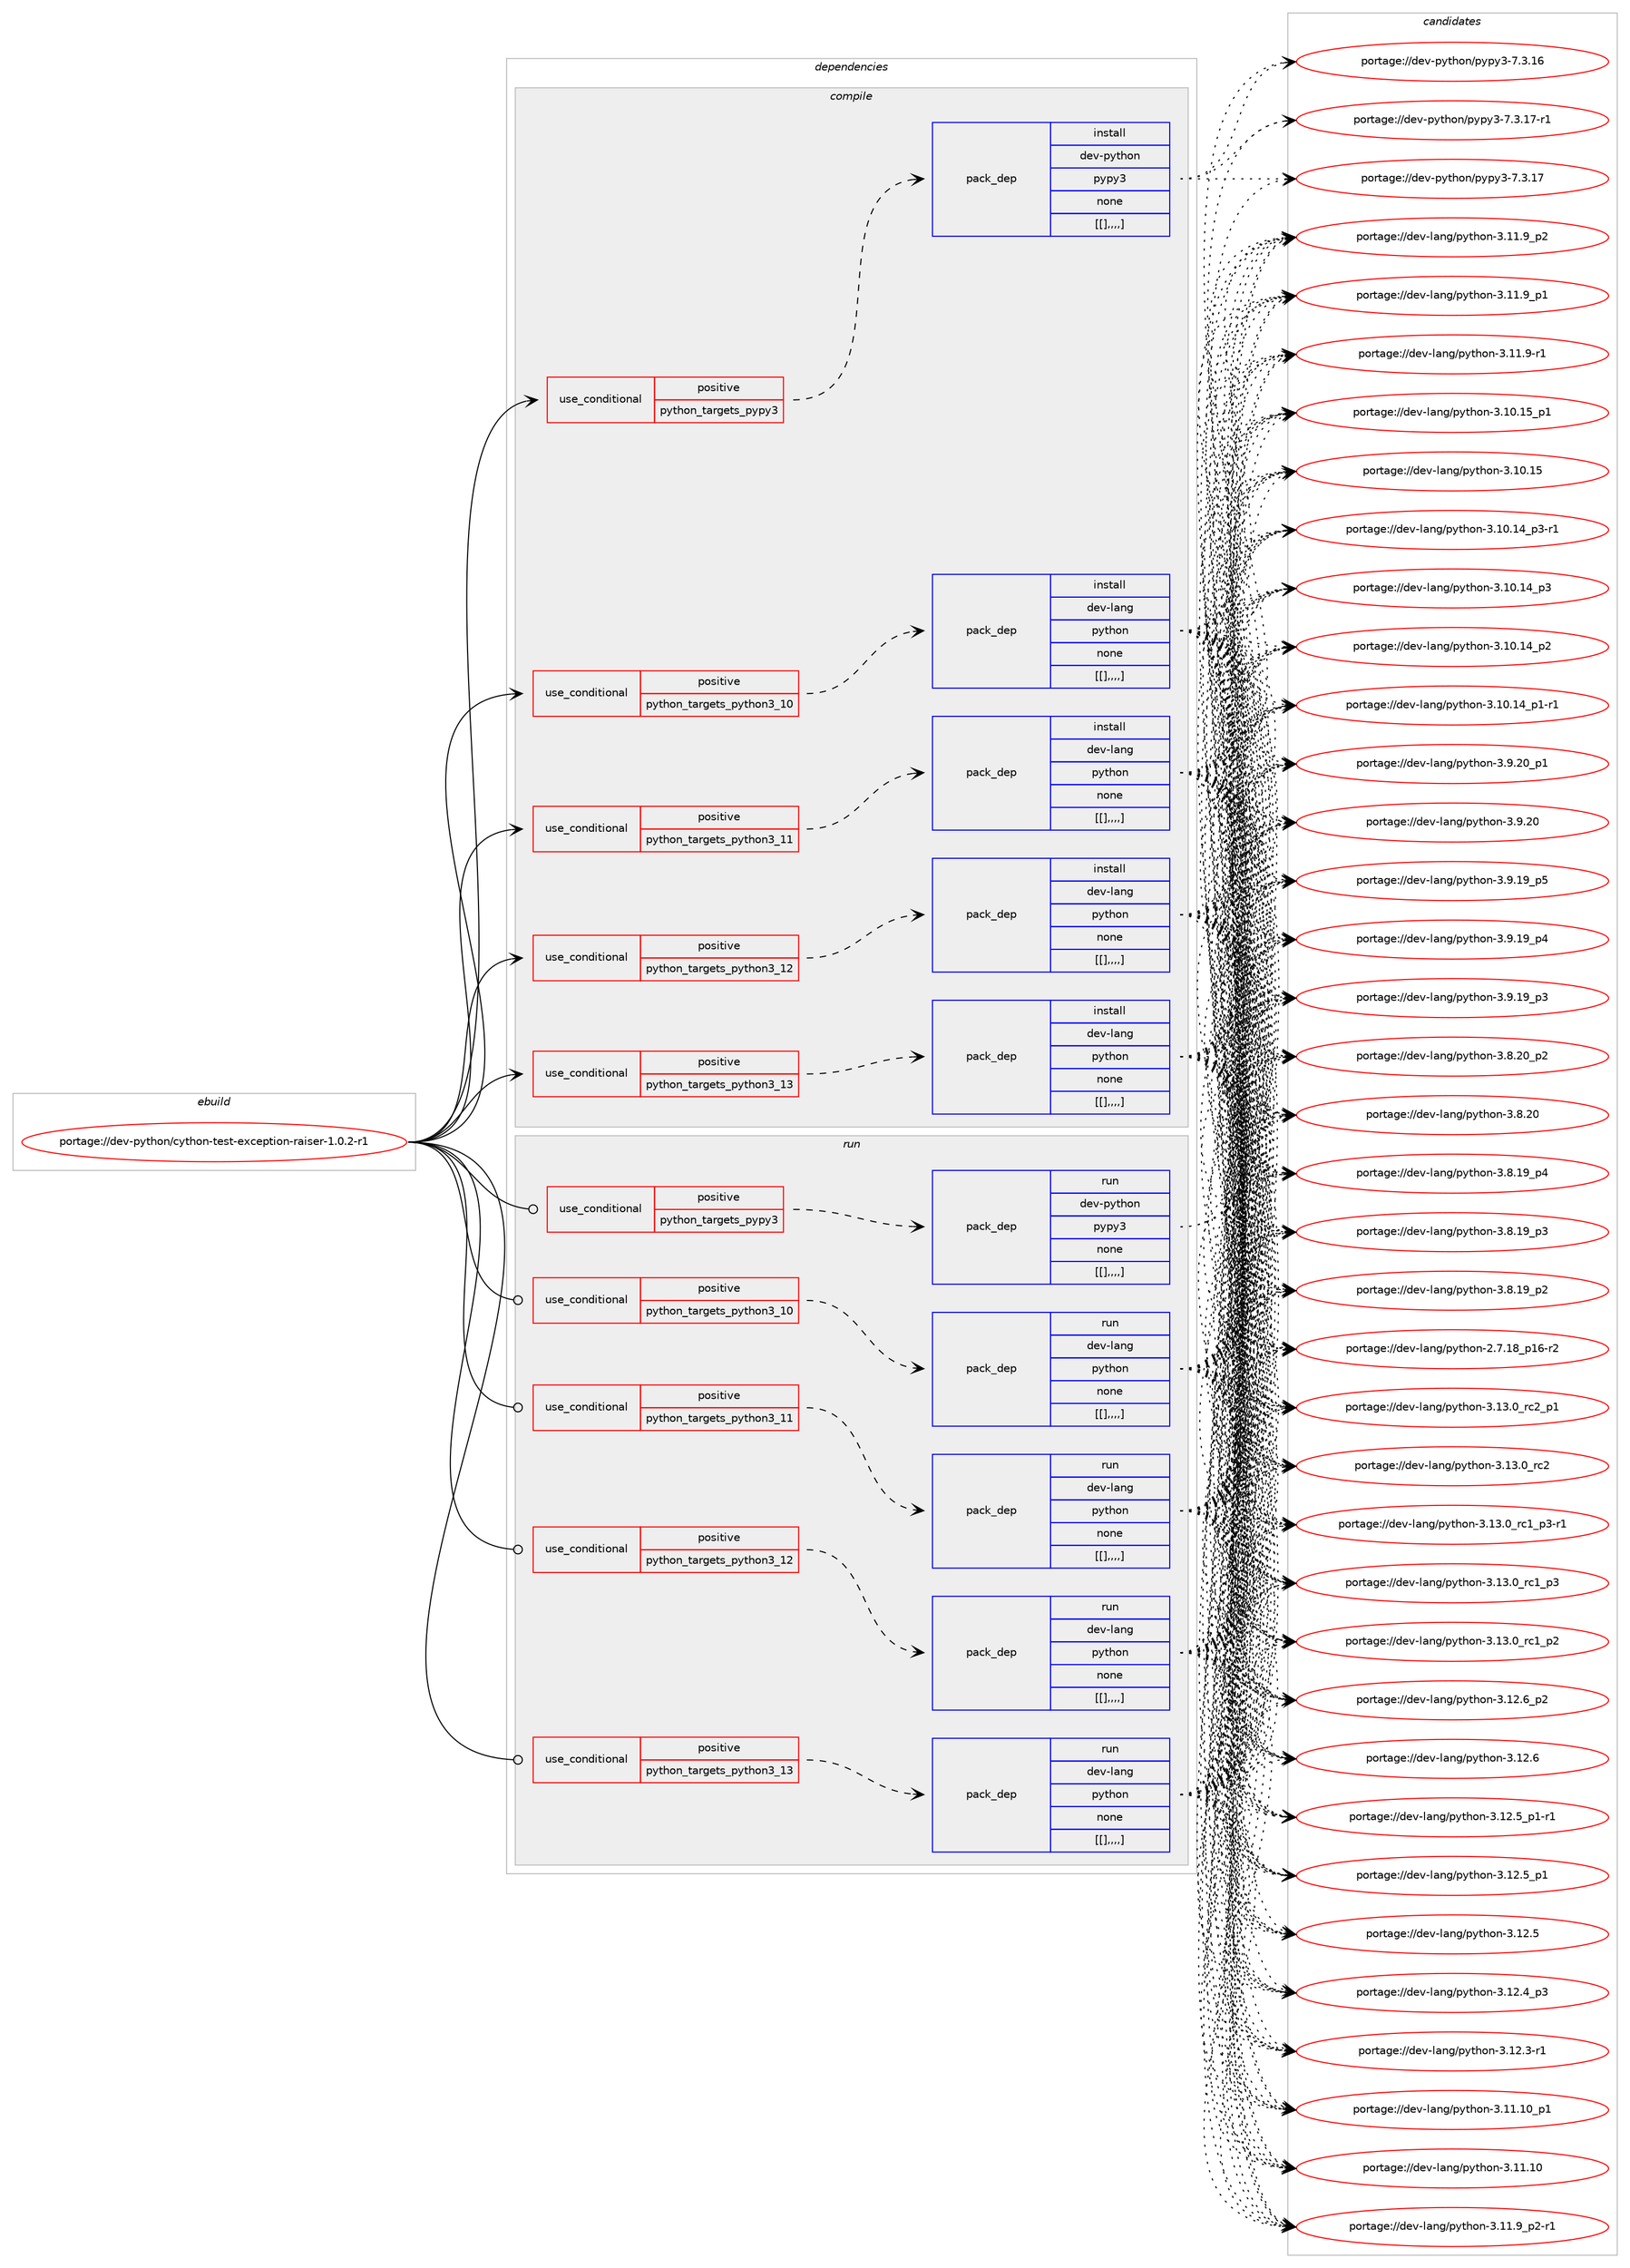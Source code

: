 digraph prolog {

# *************
# Graph options
# *************

newrank=true;
concentrate=true;
compound=true;
graph [rankdir=LR,fontname=Helvetica,fontsize=10,ranksep=1.5];#, ranksep=2.5, nodesep=0.2];
edge  [arrowhead=vee];
node  [fontname=Helvetica,fontsize=10];

# **********
# The ebuild
# **********

subgraph cluster_leftcol {
color=gray;
label=<<i>ebuild</i>>;
id [label="portage://dev-python/cython-test-exception-raiser-1.0.2-r1", color=red, width=4, href="../dev-python/cython-test-exception-raiser-1.0.2-r1.svg"];
}

# ****************
# The dependencies
# ****************

subgraph cluster_midcol {
color=gray;
label=<<i>dependencies</i>>;
subgraph cluster_compile {
fillcolor="#eeeeee";
style=filled;
label=<<i>compile</i>>;
subgraph cond33273 {
dependency146545 [label=<<TABLE BORDER="0" CELLBORDER="1" CELLSPACING="0" CELLPADDING="4"><TR><TD ROWSPAN="3" CELLPADDING="10">use_conditional</TD></TR><TR><TD>positive</TD></TR><TR><TD>python_targets_pypy3</TD></TR></TABLE>>, shape=none, color=red];
subgraph pack112060 {
dependency146546 [label=<<TABLE BORDER="0" CELLBORDER="1" CELLSPACING="0" CELLPADDING="4" WIDTH="220"><TR><TD ROWSPAN="6" CELLPADDING="30">pack_dep</TD></TR><TR><TD WIDTH="110">install</TD></TR><TR><TD>dev-python</TD></TR><TR><TD>pypy3</TD></TR><TR><TD>none</TD></TR><TR><TD>[[],,,,]</TD></TR></TABLE>>, shape=none, color=blue];
}
dependency146545:e -> dependency146546:w [weight=20,style="dashed",arrowhead="vee"];
}
id:e -> dependency146545:w [weight=20,style="solid",arrowhead="vee"];
subgraph cond33274 {
dependency146547 [label=<<TABLE BORDER="0" CELLBORDER="1" CELLSPACING="0" CELLPADDING="4"><TR><TD ROWSPAN="3" CELLPADDING="10">use_conditional</TD></TR><TR><TD>positive</TD></TR><TR><TD>python_targets_python3_10</TD></TR></TABLE>>, shape=none, color=red];
subgraph pack112061 {
dependency146548 [label=<<TABLE BORDER="0" CELLBORDER="1" CELLSPACING="0" CELLPADDING="4" WIDTH="220"><TR><TD ROWSPAN="6" CELLPADDING="30">pack_dep</TD></TR><TR><TD WIDTH="110">install</TD></TR><TR><TD>dev-lang</TD></TR><TR><TD>python</TD></TR><TR><TD>none</TD></TR><TR><TD>[[],,,,]</TD></TR></TABLE>>, shape=none, color=blue];
}
dependency146547:e -> dependency146548:w [weight=20,style="dashed",arrowhead="vee"];
}
id:e -> dependency146547:w [weight=20,style="solid",arrowhead="vee"];
subgraph cond33275 {
dependency146549 [label=<<TABLE BORDER="0" CELLBORDER="1" CELLSPACING="0" CELLPADDING="4"><TR><TD ROWSPAN="3" CELLPADDING="10">use_conditional</TD></TR><TR><TD>positive</TD></TR><TR><TD>python_targets_python3_11</TD></TR></TABLE>>, shape=none, color=red];
subgraph pack112062 {
dependency146550 [label=<<TABLE BORDER="0" CELLBORDER="1" CELLSPACING="0" CELLPADDING="4" WIDTH="220"><TR><TD ROWSPAN="6" CELLPADDING="30">pack_dep</TD></TR><TR><TD WIDTH="110">install</TD></TR><TR><TD>dev-lang</TD></TR><TR><TD>python</TD></TR><TR><TD>none</TD></TR><TR><TD>[[],,,,]</TD></TR></TABLE>>, shape=none, color=blue];
}
dependency146549:e -> dependency146550:w [weight=20,style="dashed",arrowhead="vee"];
}
id:e -> dependency146549:w [weight=20,style="solid",arrowhead="vee"];
subgraph cond33276 {
dependency146551 [label=<<TABLE BORDER="0" CELLBORDER="1" CELLSPACING="0" CELLPADDING="4"><TR><TD ROWSPAN="3" CELLPADDING="10">use_conditional</TD></TR><TR><TD>positive</TD></TR><TR><TD>python_targets_python3_12</TD></TR></TABLE>>, shape=none, color=red];
subgraph pack112063 {
dependency146552 [label=<<TABLE BORDER="0" CELLBORDER="1" CELLSPACING="0" CELLPADDING="4" WIDTH="220"><TR><TD ROWSPAN="6" CELLPADDING="30">pack_dep</TD></TR><TR><TD WIDTH="110">install</TD></TR><TR><TD>dev-lang</TD></TR><TR><TD>python</TD></TR><TR><TD>none</TD></TR><TR><TD>[[],,,,]</TD></TR></TABLE>>, shape=none, color=blue];
}
dependency146551:e -> dependency146552:w [weight=20,style="dashed",arrowhead="vee"];
}
id:e -> dependency146551:w [weight=20,style="solid",arrowhead="vee"];
subgraph cond33277 {
dependency146553 [label=<<TABLE BORDER="0" CELLBORDER="1" CELLSPACING="0" CELLPADDING="4"><TR><TD ROWSPAN="3" CELLPADDING="10">use_conditional</TD></TR><TR><TD>positive</TD></TR><TR><TD>python_targets_python3_13</TD></TR></TABLE>>, shape=none, color=red];
subgraph pack112064 {
dependency146554 [label=<<TABLE BORDER="0" CELLBORDER="1" CELLSPACING="0" CELLPADDING="4" WIDTH="220"><TR><TD ROWSPAN="6" CELLPADDING="30">pack_dep</TD></TR><TR><TD WIDTH="110">install</TD></TR><TR><TD>dev-lang</TD></TR><TR><TD>python</TD></TR><TR><TD>none</TD></TR><TR><TD>[[],,,,]</TD></TR></TABLE>>, shape=none, color=blue];
}
dependency146553:e -> dependency146554:w [weight=20,style="dashed",arrowhead="vee"];
}
id:e -> dependency146553:w [weight=20,style="solid",arrowhead="vee"];
}
subgraph cluster_compileandrun {
fillcolor="#eeeeee";
style=filled;
label=<<i>compile and run</i>>;
}
subgraph cluster_run {
fillcolor="#eeeeee";
style=filled;
label=<<i>run</i>>;
subgraph cond33278 {
dependency146555 [label=<<TABLE BORDER="0" CELLBORDER="1" CELLSPACING="0" CELLPADDING="4"><TR><TD ROWSPAN="3" CELLPADDING="10">use_conditional</TD></TR><TR><TD>positive</TD></TR><TR><TD>python_targets_pypy3</TD></TR></TABLE>>, shape=none, color=red];
subgraph pack112065 {
dependency146556 [label=<<TABLE BORDER="0" CELLBORDER="1" CELLSPACING="0" CELLPADDING="4" WIDTH="220"><TR><TD ROWSPAN="6" CELLPADDING="30">pack_dep</TD></TR><TR><TD WIDTH="110">run</TD></TR><TR><TD>dev-python</TD></TR><TR><TD>pypy3</TD></TR><TR><TD>none</TD></TR><TR><TD>[[],,,,]</TD></TR></TABLE>>, shape=none, color=blue];
}
dependency146555:e -> dependency146556:w [weight=20,style="dashed",arrowhead="vee"];
}
id:e -> dependency146555:w [weight=20,style="solid",arrowhead="odot"];
subgraph cond33279 {
dependency146557 [label=<<TABLE BORDER="0" CELLBORDER="1" CELLSPACING="0" CELLPADDING="4"><TR><TD ROWSPAN="3" CELLPADDING="10">use_conditional</TD></TR><TR><TD>positive</TD></TR><TR><TD>python_targets_python3_10</TD></TR></TABLE>>, shape=none, color=red];
subgraph pack112066 {
dependency146558 [label=<<TABLE BORDER="0" CELLBORDER="1" CELLSPACING="0" CELLPADDING="4" WIDTH="220"><TR><TD ROWSPAN="6" CELLPADDING="30">pack_dep</TD></TR><TR><TD WIDTH="110">run</TD></TR><TR><TD>dev-lang</TD></TR><TR><TD>python</TD></TR><TR><TD>none</TD></TR><TR><TD>[[],,,,]</TD></TR></TABLE>>, shape=none, color=blue];
}
dependency146557:e -> dependency146558:w [weight=20,style="dashed",arrowhead="vee"];
}
id:e -> dependency146557:w [weight=20,style="solid",arrowhead="odot"];
subgraph cond33280 {
dependency146559 [label=<<TABLE BORDER="0" CELLBORDER="1" CELLSPACING="0" CELLPADDING="4"><TR><TD ROWSPAN="3" CELLPADDING="10">use_conditional</TD></TR><TR><TD>positive</TD></TR><TR><TD>python_targets_python3_11</TD></TR></TABLE>>, shape=none, color=red];
subgraph pack112067 {
dependency146560 [label=<<TABLE BORDER="0" CELLBORDER="1" CELLSPACING="0" CELLPADDING="4" WIDTH="220"><TR><TD ROWSPAN="6" CELLPADDING="30">pack_dep</TD></TR><TR><TD WIDTH="110">run</TD></TR><TR><TD>dev-lang</TD></TR><TR><TD>python</TD></TR><TR><TD>none</TD></TR><TR><TD>[[],,,,]</TD></TR></TABLE>>, shape=none, color=blue];
}
dependency146559:e -> dependency146560:w [weight=20,style="dashed",arrowhead="vee"];
}
id:e -> dependency146559:w [weight=20,style="solid",arrowhead="odot"];
subgraph cond33281 {
dependency146561 [label=<<TABLE BORDER="0" CELLBORDER="1" CELLSPACING="0" CELLPADDING="4"><TR><TD ROWSPAN="3" CELLPADDING="10">use_conditional</TD></TR><TR><TD>positive</TD></TR><TR><TD>python_targets_python3_12</TD></TR></TABLE>>, shape=none, color=red];
subgraph pack112068 {
dependency146562 [label=<<TABLE BORDER="0" CELLBORDER="1" CELLSPACING="0" CELLPADDING="4" WIDTH="220"><TR><TD ROWSPAN="6" CELLPADDING="30">pack_dep</TD></TR><TR><TD WIDTH="110">run</TD></TR><TR><TD>dev-lang</TD></TR><TR><TD>python</TD></TR><TR><TD>none</TD></TR><TR><TD>[[],,,,]</TD></TR></TABLE>>, shape=none, color=blue];
}
dependency146561:e -> dependency146562:w [weight=20,style="dashed",arrowhead="vee"];
}
id:e -> dependency146561:w [weight=20,style="solid",arrowhead="odot"];
subgraph cond33282 {
dependency146563 [label=<<TABLE BORDER="0" CELLBORDER="1" CELLSPACING="0" CELLPADDING="4"><TR><TD ROWSPAN="3" CELLPADDING="10">use_conditional</TD></TR><TR><TD>positive</TD></TR><TR><TD>python_targets_python3_13</TD></TR></TABLE>>, shape=none, color=red];
subgraph pack112069 {
dependency146564 [label=<<TABLE BORDER="0" CELLBORDER="1" CELLSPACING="0" CELLPADDING="4" WIDTH="220"><TR><TD ROWSPAN="6" CELLPADDING="30">pack_dep</TD></TR><TR><TD WIDTH="110">run</TD></TR><TR><TD>dev-lang</TD></TR><TR><TD>python</TD></TR><TR><TD>none</TD></TR><TR><TD>[[],,,,]</TD></TR></TABLE>>, shape=none, color=blue];
}
dependency146563:e -> dependency146564:w [weight=20,style="dashed",arrowhead="vee"];
}
id:e -> dependency146563:w [weight=20,style="solid",arrowhead="odot"];
}
}

# **************
# The candidates
# **************

subgraph cluster_choices {
rank=same;
color=gray;
label=<<i>candidates</i>>;

subgraph choice112060 {
color=black;
nodesep=1;
choice100101118451121211161041111104711212111212151455546514649554511449 [label="portage://dev-python/pypy3-7.3.17-r1", color=red, width=4,href="../dev-python/pypy3-7.3.17-r1.svg"];
choice10010111845112121116104111110471121211121215145554651464955 [label="portage://dev-python/pypy3-7.3.17", color=red, width=4,href="../dev-python/pypy3-7.3.17.svg"];
choice10010111845112121116104111110471121211121215145554651464954 [label="portage://dev-python/pypy3-7.3.16", color=red, width=4,href="../dev-python/pypy3-7.3.16.svg"];
dependency146546:e -> choice100101118451121211161041111104711212111212151455546514649554511449:w [style=dotted,weight="100"];
dependency146546:e -> choice10010111845112121116104111110471121211121215145554651464955:w [style=dotted,weight="100"];
dependency146546:e -> choice10010111845112121116104111110471121211121215145554651464954:w [style=dotted,weight="100"];
}
subgraph choice112061 {
color=black;
nodesep=1;
choice100101118451089711010347112121116104111110455146495146489511499509511249 [label="portage://dev-lang/python-3.13.0_rc2_p1", color=red, width=4,href="../dev-lang/python-3.13.0_rc2_p1.svg"];
choice10010111845108971101034711212111610411111045514649514648951149950 [label="portage://dev-lang/python-3.13.0_rc2", color=red, width=4,href="../dev-lang/python-3.13.0_rc2.svg"];
choice1001011184510897110103471121211161041111104551464951464895114994995112514511449 [label="portage://dev-lang/python-3.13.0_rc1_p3-r1", color=red, width=4,href="../dev-lang/python-3.13.0_rc1_p3-r1.svg"];
choice100101118451089711010347112121116104111110455146495146489511499499511251 [label="portage://dev-lang/python-3.13.0_rc1_p3", color=red, width=4,href="../dev-lang/python-3.13.0_rc1_p3.svg"];
choice100101118451089711010347112121116104111110455146495146489511499499511250 [label="portage://dev-lang/python-3.13.0_rc1_p2", color=red, width=4,href="../dev-lang/python-3.13.0_rc1_p2.svg"];
choice100101118451089711010347112121116104111110455146495046549511250 [label="portage://dev-lang/python-3.12.6_p2", color=red, width=4,href="../dev-lang/python-3.12.6_p2.svg"];
choice10010111845108971101034711212111610411111045514649504654 [label="portage://dev-lang/python-3.12.6", color=red, width=4,href="../dev-lang/python-3.12.6.svg"];
choice1001011184510897110103471121211161041111104551464950465395112494511449 [label="portage://dev-lang/python-3.12.5_p1-r1", color=red, width=4,href="../dev-lang/python-3.12.5_p1-r1.svg"];
choice100101118451089711010347112121116104111110455146495046539511249 [label="portage://dev-lang/python-3.12.5_p1", color=red, width=4,href="../dev-lang/python-3.12.5_p1.svg"];
choice10010111845108971101034711212111610411111045514649504653 [label="portage://dev-lang/python-3.12.5", color=red, width=4,href="../dev-lang/python-3.12.5.svg"];
choice100101118451089711010347112121116104111110455146495046529511251 [label="portage://dev-lang/python-3.12.4_p3", color=red, width=4,href="../dev-lang/python-3.12.4_p3.svg"];
choice100101118451089711010347112121116104111110455146495046514511449 [label="portage://dev-lang/python-3.12.3-r1", color=red, width=4,href="../dev-lang/python-3.12.3-r1.svg"];
choice10010111845108971101034711212111610411111045514649494649489511249 [label="portage://dev-lang/python-3.11.10_p1", color=red, width=4,href="../dev-lang/python-3.11.10_p1.svg"];
choice1001011184510897110103471121211161041111104551464949464948 [label="portage://dev-lang/python-3.11.10", color=red, width=4,href="../dev-lang/python-3.11.10.svg"];
choice1001011184510897110103471121211161041111104551464949465795112504511449 [label="portage://dev-lang/python-3.11.9_p2-r1", color=red, width=4,href="../dev-lang/python-3.11.9_p2-r1.svg"];
choice100101118451089711010347112121116104111110455146494946579511250 [label="portage://dev-lang/python-3.11.9_p2", color=red, width=4,href="../dev-lang/python-3.11.9_p2.svg"];
choice100101118451089711010347112121116104111110455146494946579511249 [label="portage://dev-lang/python-3.11.9_p1", color=red, width=4,href="../dev-lang/python-3.11.9_p1.svg"];
choice100101118451089711010347112121116104111110455146494946574511449 [label="portage://dev-lang/python-3.11.9-r1", color=red, width=4,href="../dev-lang/python-3.11.9-r1.svg"];
choice10010111845108971101034711212111610411111045514649484649539511249 [label="portage://dev-lang/python-3.10.15_p1", color=red, width=4,href="../dev-lang/python-3.10.15_p1.svg"];
choice1001011184510897110103471121211161041111104551464948464953 [label="portage://dev-lang/python-3.10.15", color=red, width=4,href="../dev-lang/python-3.10.15.svg"];
choice100101118451089711010347112121116104111110455146494846495295112514511449 [label="portage://dev-lang/python-3.10.14_p3-r1", color=red, width=4,href="../dev-lang/python-3.10.14_p3-r1.svg"];
choice10010111845108971101034711212111610411111045514649484649529511251 [label="portage://dev-lang/python-3.10.14_p3", color=red, width=4,href="../dev-lang/python-3.10.14_p3.svg"];
choice10010111845108971101034711212111610411111045514649484649529511250 [label="portage://dev-lang/python-3.10.14_p2", color=red, width=4,href="../dev-lang/python-3.10.14_p2.svg"];
choice100101118451089711010347112121116104111110455146494846495295112494511449 [label="portage://dev-lang/python-3.10.14_p1-r1", color=red, width=4,href="../dev-lang/python-3.10.14_p1-r1.svg"];
choice100101118451089711010347112121116104111110455146574650489511249 [label="portage://dev-lang/python-3.9.20_p1", color=red, width=4,href="../dev-lang/python-3.9.20_p1.svg"];
choice10010111845108971101034711212111610411111045514657465048 [label="portage://dev-lang/python-3.9.20", color=red, width=4,href="../dev-lang/python-3.9.20.svg"];
choice100101118451089711010347112121116104111110455146574649579511253 [label="portage://dev-lang/python-3.9.19_p5", color=red, width=4,href="../dev-lang/python-3.9.19_p5.svg"];
choice100101118451089711010347112121116104111110455146574649579511252 [label="portage://dev-lang/python-3.9.19_p4", color=red, width=4,href="../dev-lang/python-3.9.19_p4.svg"];
choice100101118451089711010347112121116104111110455146574649579511251 [label="portage://dev-lang/python-3.9.19_p3", color=red, width=4,href="../dev-lang/python-3.9.19_p3.svg"];
choice100101118451089711010347112121116104111110455146564650489511250 [label="portage://dev-lang/python-3.8.20_p2", color=red, width=4,href="../dev-lang/python-3.8.20_p2.svg"];
choice10010111845108971101034711212111610411111045514656465048 [label="portage://dev-lang/python-3.8.20", color=red, width=4,href="../dev-lang/python-3.8.20.svg"];
choice100101118451089711010347112121116104111110455146564649579511252 [label="portage://dev-lang/python-3.8.19_p4", color=red, width=4,href="../dev-lang/python-3.8.19_p4.svg"];
choice100101118451089711010347112121116104111110455146564649579511251 [label="portage://dev-lang/python-3.8.19_p3", color=red, width=4,href="../dev-lang/python-3.8.19_p3.svg"];
choice100101118451089711010347112121116104111110455146564649579511250 [label="portage://dev-lang/python-3.8.19_p2", color=red, width=4,href="../dev-lang/python-3.8.19_p2.svg"];
choice100101118451089711010347112121116104111110455046554649569511249544511450 [label="portage://dev-lang/python-2.7.18_p16-r2", color=red, width=4,href="../dev-lang/python-2.7.18_p16-r2.svg"];
dependency146548:e -> choice100101118451089711010347112121116104111110455146495146489511499509511249:w [style=dotted,weight="100"];
dependency146548:e -> choice10010111845108971101034711212111610411111045514649514648951149950:w [style=dotted,weight="100"];
dependency146548:e -> choice1001011184510897110103471121211161041111104551464951464895114994995112514511449:w [style=dotted,weight="100"];
dependency146548:e -> choice100101118451089711010347112121116104111110455146495146489511499499511251:w [style=dotted,weight="100"];
dependency146548:e -> choice100101118451089711010347112121116104111110455146495146489511499499511250:w [style=dotted,weight="100"];
dependency146548:e -> choice100101118451089711010347112121116104111110455146495046549511250:w [style=dotted,weight="100"];
dependency146548:e -> choice10010111845108971101034711212111610411111045514649504654:w [style=dotted,weight="100"];
dependency146548:e -> choice1001011184510897110103471121211161041111104551464950465395112494511449:w [style=dotted,weight="100"];
dependency146548:e -> choice100101118451089711010347112121116104111110455146495046539511249:w [style=dotted,weight="100"];
dependency146548:e -> choice10010111845108971101034711212111610411111045514649504653:w [style=dotted,weight="100"];
dependency146548:e -> choice100101118451089711010347112121116104111110455146495046529511251:w [style=dotted,weight="100"];
dependency146548:e -> choice100101118451089711010347112121116104111110455146495046514511449:w [style=dotted,weight="100"];
dependency146548:e -> choice10010111845108971101034711212111610411111045514649494649489511249:w [style=dotted,weight="100"];
dependency146548:e -> choice1001011184510897110103471121211161041111104551464949464948:w [style=dotted,weight="100"];
dependency146548:e -> choice1001011184510897110103471121211161041111104551464949465795112504511449:w [style=dotted,weight="100"];
dependency146548:e -> choice100101118451089711010347112121116104111110455146494946579511250:w [style=dotted,weight="100"];
dependency146548:e -> choice100101118451089711010347112121116104111110455146494946579511249:w [style=dotted,weight="100"];
dependency146548:e -> choice100101118451089711010347112121116104111110455146494946574511449:w [style=dotted,weight="100"];
dependency146548:e -> choice10010111845108971101034711212111610411111045514649484649539511249:w [style=dotted,weight="100"];
dependency146548:e -> choice1001011184510897110103471121211161041111104551464948464953:w [style=dotted,weight="100"];
dependency146548:e -> choice100101118451089711010347112121116104111110455146494846495295112514511449:w [style=dotted,weight="100"];
dependency146548:e -> choice10010111845108971101034711212111610411111045514649484649529511251:w [style=dotted,weight="100"];
dependency146548:e -> choice10010111845108971101034711212111610411111045514649484649529511250:w [style=dotted,weight="100"];
dependency146548:e -> choice100101118451089711010347112121116104111110455146494846495295112494511449:w [style=dotted,weight="100"];
dependency146548:e -> choice100101118451089711010347112121116104111110455146574650489511249:w [style=dotted,weight="100"];
dependency146548:e -> choice10010111845108971101034711212111610411111045514657465048:w [style=dotted,weight="100"];
dependency146548:e -> choice100101118451089711010347112121116104111110455146574649579511253:w [style=dotted,weight="100"];
dependency146548:e -> choice100101118451089711010347112121116104111110455146574649579511252:w [style=dotted,weight="100"];
dependency146548:e -> choice100101118451089711010347112121116104111110455146574649579511251:w [style=dotted,weight="100"];
dependency146548:e -> choice100101118451089711010347112121116104111110455146564650489511250:w [style=dotted,weight="100"];
dependency146548:e -> choice10010111845108971101034711212111610411111045514656465048:w [style=dotted,weight="100"];
dependency146548:e -> choice100101118451089711010347112121116104111110455146564649579511252:w [style=dotted,weight="100"];
dependency146548:e -> choice100101118451089711010347112121116104111110455146564649579511251:w [style=dotted,weight="100"];
dependency146548:e -> choice100101118451089711010347112121116104111110455146564649579511250:w [style=dotted,weight="100"];
dependency146548:e -> choice100101118451089711010347112121116104111110455046554649569511249544511450:w [style=dotted,weight="100"];
}
subgraph choice112062 {
color=black;
nodesep=1;
choice100101118451089711010347112121116104111110455146495146489511499509511249 [label="portage://dev-lang/python-3.13.0_rc2_p1", color=red, width=4,href="../dev-lang/python-3.13.0_rc2_p1.svg"];
choice10010111845108971101034711212111610411111045514649514648951149950 [label="portage://dev-lang/python-3.13.0_rc2", color=red, width=4,href="../dev-lang/python-3.13.0_rc2.svg"];
choice1001011184510897110103471121211161041111104551464951464895114994995112514511449 [label="portage://dev-lang/python-3.13.0_rc1_p3-r1", color=red, width=4,href="../dev-lang/python-3.13.0_rc1_p3-r1.svg"];
choice100101118451089711010347112121116104111110455146495146489511499499511251 [label="portage://dev-lang/python-3.13.0_rc1_p3", color=red, width=4,href="../dev-lang/python-3.13.0_rc1_p3.svg"];
choice100101118451089711010347112121116104111110455146495146489511499499511250 [label="portage://dev-lang/python-3.13.0_rc1_p2", color=red, width=4,href="../dev-lang/python-3.13.0_rc1_p2.svg"];
choice100101118451089711010347112121116104111110455146495046549511250 [label="portage://dev-lang/python-3.12.6_p2", color=red, width=4,href="../dev-lang/python-3.12.6_p2.svg"];
choice10010111845108971101034711212111610411111045514649504654 [label="portage://dev-lang/python-3.12.6", color=red, width=4,href="../dev-lang/python-3.12.6.svg"];
choice1001011184510897110103471121211161041111104551464950465395112494511449 [label="portage://dev-lang/python-3.12.5_p1-r1", color=red, width=4,href="../dev-lang/python-3.12.5_p1-r1.svg"];
choice100101118451089711010347112121116104111110455146495046539511249 [label="portage://dev-lang/python-3.12.5_p1", color=red, width=4,href="../dev-lang/python-3.12.5_p1.svg"];
choice10010111845108971101034711212111610411111045514649504653 [label="portage://dev-lang/python-3.12.5", color=red, width=4,href="../dev-lang/python-3.12.5.svg"];
choice100101118451089711010347112121116104111110455146495046529511251 [label="portage://dev-lang/python-3.12.4_p3", color=red, width=4,href="../dev-lang/python-3.12.4_p3.svg"];
choice100101118451089711010347112121116104111110455146495046514511449 [label="portage://dev-lang/python-3.12.3-r1", color=red, width=4,href="../dev-lang/python-3.12.3-r1.svg"];
choice10010111845108971101034711212111610411111045514649494649489511249 [label="portage://dev-lang/python-3.11.10_p1", color=red, width=4,href="../dev-lang/python-3.11.10_p1.svg"];
choice1001011184510897110103471121211161041111104551464949464948 [label="portage://dev-lang/python-3.11.10", color=red, width=4,href="../dev-lang/python-3.11.10.svg"];
choice1001011184510897110103471121211161041111104551464949465795112504511449 [label="portage://dev-lang/python-3.11.9_p2-r1", color=red, width=4,href="../dev-lang/python-3.11.9_p2-r1.svg"];
choice100101118451089711010347112121116104111110455146494946579511250 [label="portage://dev-lang/python-3.11.9_p2", color=red, width=4,href="../dev-lang/python-3.11.9_p2.svg"];
choice100101118451089711010347112121116104111110455146494946579511249 [label="portage://dev-lang/python-3.11.9_p1", color=red, width=4,href="../dev-lang/python-3.11.9_p1.svg"];
choice100101118451089711010347112121116104111110455146494946574511449 [label="portage://dev-lang/python-3.11.9-r1", color=red, width=4,href="../dev-lang/python-3.11.9-r1.svg"];
choice10010111845108971101034711212111610411111045514649484649539511249 [label="portage://dev-lang/python-3.10.15_p1", color=red, width=4,href="../dev-lang/python-3.10.15_p1.svg"];
choice1001011184510897110103471121211161041111104551464948464953 [label="portage://dev-lang/python-3.10.15", color=red, width=4,href="../dev-lang/python-3.10.15.svg"];
choice100101118451089711010347112121116104111110455146494846495295112514511449 [label="portage://dev-lang/python-3.10.14_p3-r1", color=red, width=4,href="../dev-lang/python-3.10.14_p3-r1.svg"];
choice10010111845108971101034711212111610411111045514649484649529511251 [label="portage://dev-lang/python-3.10.14_p3", color=red, width=4,href="../dev-lang/python-3.10.14_p3.svg"];
choice10010111845108971101034711212111610411111045514649484649529511250 [label="portage://dev-lang/python-3.10.14_p2", color=red, width=4,href="../dev-lang/python-3.10.14_p2.svg"];
choice100101118451089711010347112121116104111110455146494846495295112494511449 [label="portage://dev-lang/python-3.10.14_p1-r1", color=red, width=4,href="../dev-lang/python-3.10.14_p1-r1.svg"];
choice100101118451089711010347112121116104111110455146574650489511249 [label="portage://dev-lang/python-3.9.20_p1", color=red, width=4,href="../dev-lang/python-3.9.20_p1.svg"];
choice10010111845108971101034711212111610411111045514657465048 [label="portage://dev-lang/python-3.9.20", color=red, width=4,href="../dev-lang/python-3.9.20.svg"];
choice100101118451089711010347112121116104111110455146574649579511253 [label="portage://dev-lang/python-3.9.19_p5", color=red, width=4,href="../dev-lang/python-3.9.19_p5.svg"];
choice100101118451089711010347112121116104111110455146574649579511252 [label="portage://dev-lang/python-3.9.19_p4", color=red, width=4,href="../dev-lang/python-3.9.19_p4.svg"];
choice100101118451089711010347112121116104111110455146574649579511251 [label="portage://dev-lang/python-3.9.19_p3", color=red, width=4,href="../dev-lang/python-3.9.19_p3.svg"];
choice100101118451089711010347112121116104111110455146564650489511250 [label="portage://dev-lang/python-3.8.20_p2", color=red, width=4,href="../dev-lang/python-3.8.20_p2.svg"];
choice10010111845108971101034711212111610411111045514656465048 [label="portage://dev-lang/python-3.8.20", color=red, width=4,href="../dev-lang/python-3.8.20.svg"];
choice100101118451089711010347112121116104111110455146564649579511252 [label="portage://dev-lang/python-3.8.19_p4", color=red, width=4,href="../dev-lang/python-3.8.19_p4.svg"];
choice100101118451089711010347112121116104111110455146564649579511251 [label="portage://dev-lang/python-3.8.19_p3", color=red, width=4,href="../dev-lang/python-3.8.19_p3.svg"];
choice100101118451089711010347112121116104111110455146564649579511250 [label="portage://dev-lang/python-3.8.19_p2", color=red, width=4,href="../dev-lang/python-3.8.19_p2.svg"];
choice100101118451089711010347112121116104111110455046554649569511249544511450 [label="portage://dev-lang/python-2.7.18_p16-r2", color=red, width=4,href="../dev-lang/python-2.7.18_p16-r2.svg"];
dependency146550:e -> choice100101118451089711010347112121116104111110455146495146489511499509511249:w [style=dotted,weight="100"];
dependency146550:e -> choice10010111845108971101034711212111610411111045514649514648951149950:w [style=dotted,weight="100"];
dependency146550:e -> choice1001011184510897110103471121211161041111104551464951464895114994995112514511449:w [style=dotted,weight="100"];
dependency146550:e -> choice100101118451089711010347112121116104111110455146495146489511499499511251:w [style=dotted,weight="100"];
dependency146550:e -> choice100101118451089711010347112121116104111110455146495146489511499499511250:w [style=dotted,weight="100"];
dependency146550:e -> choice100101118451089711010347112121116104111110455146495046549511250:w [style=dotted,weight="100"];
dependency146550:e -> choice10010111845108971101034711212111610411111045514649504654:w [style=dotted,weight="100"];
dependency146550:e -> choice1001011184510897110103471121211161041111104551464950465395112494511449:w [style=dotted,weight="100"];
dependency146550:e -> choice100101118451089711010347112121116104111110455146495046539511249:w [style=dotted,weight="100"];
dependency146550:e -> choice10010111845108971101034711212111610411111045514649504653:w [style=dotted,weight="100"];
dependency146550:e -> choice100101118451089711010347112121116104111110455146495046529511251:w [style=dotted,weight="100"];
dependency146550:e -> choice100101118451089711010347112121116104111110455146495046514511449:w [style=dotted,weight="100"];
dependency146550:e -> choice10010111845108971101034711212111610411111045514649494649489511249:w [style=dotted,weight="100"];
dependency146550:e -> choice1001011184510897110103471121211161041111104551464949464948:w [style=dotted,weight="100"];
dependency146550:e -> choice1001011184510897110103471121211161041111104551464949465795112504511449:w [style=dotted,weight="100"];
dependency146550:e -> choice100101118451089711010347112121116104111110455146494946579511250:w [style=dotted,weight="100"];
dependency146550:e -> choice100101118451089711010347112121116104111110455146494946579511249:w [style=dotted,weight="100"];
dependency146550:e -> choice100101118451089711010347112121116104111110455146494946574511449:w [style=dotted,weight="100"];
dependency146550:e -> choice10010111845108971101034711212111610411111045514649484649539511249:w [style=dotted,weight="100"];
dependency146550:e -> choice1001011184510897110103471121211161041111104551464948464953:w [style=dotted,weight="100"];
dependency146550:e -> choice100101118451089711010347112121116104111110455146494846495295112514511449:w [style=dotted,weight="100"];
dependency146550:e -> choice10010111845108971101034711212111610411111045514649484649529511251:w [style=dotted,weight="100"];
dependency146550:e -> choice10010111845108971101034711212111610411111045514649484649529511250:w [style=dotted,weight="100"];
dependency146550:e -> choice100101118451089711010347112121116104111110455146494846495295112494511449:w [style=dotted,weight="100"];
dependency146550:e -> choice100101118451089711010347112121116104111110455146574650489511249:w [style=dotted,weight="100"];
dependency146550:e -> choice10010111845108971101034711212111610411111045514657465048:w [style=dotted,weight="100"];
dependency146550:e -> choice100101118451089711010347112121116104111110455146574649579511253:w [style=dotted,weight="100"];
dependency146550:e -> choice100101118451089711010347112121116104111110455146574649579511252:w [style=dotted,weight="100"];
dependency146550:e -> choice100101118451089711010347112121116104111110455146574649579511251:w [style=dotted,weight="100"];
dependency146550:e -> choice100101118451089711010347112121116104111110455146564650489511250:w [style=dotted,weight="100"];
dependency146550:e -> choice10010111845108971101034711212111610411111045514656465048:w [style=dotted,weight="100"];
dependency146550:e -> choice100101118451089711010347112121116104111110455146564649579511252:w [style=dotted,weight="100"];
dependency146550:e -> choice100101118451089711010347112121116104111110455146564649579511251:w [style=dotted,weight="100"];
dependency146550:e -> choice100101118451089711010347112121116104111110455146564649579511250:w [style=dotted,weight="100"];
dependency146550:e -> choice100101118451089711010347112121116104111110455046554649569511249544511450:w [style=dotted,weight="100"];
}
subgraph choice112063 {
color=black;
nodesep=1;
choice100101118451089711010347112121116104111110455146495146489511499509511249 [label="portage://dev-lang/python-3.13.0_rc2_p1", color=red, width=4,href="../dev-lang/python-3.13.0_rc2_p1.svg"];
choice10010111845108971101034711212111610411111045514649514648951149950 [label="portage://dev-lang/python-3.13.0_rc2", color=red, width=4,href="../dev-lang/python-3.13.0_rc2.svg"];
choice1001011184510897110103471121211161041111104551464951464895114994995112514511449 [label="portage://dev-lang/python-3.13.0_rc1_p3-r1", color=red, width=4,href="../dev-lang/python-3.13.0_rc1_p3-r1.svg"];
choice100101118451089711010347112121116104111110455146495146489511499499511251 [label="portage://dev-lang/python-3.13.0_rc1_p3", color=red, width=4,href="../dev-lang/python-3.13.0_rc1_p3.svg"];
choice100101118451089711010347112121116104111110455146495146489511499499511250 [label="portage://dev-lang/python-3.13.0_rc1_p2", color=red, width=4,href="../dev-lang/python-3.13.0_rc1_p2.svg"];
choice100101118451089711010347112121116104111110455146495046549511250 [label="portage://dev-lang/python-3.12.6_p2", color=red, width=4,href="../dev-lang/python-3.12.6_p2.svg"];
choice10010111845108971101034711212111610411111045514649504654 [label="portage://dev-lang/python-3.12.6", color=red, width=4,href="../dev-lang/python-3.12.6.svg"];
choice1001011184510897110103471121211161041111104551464950465395112494511449 [label="portage://dev-lang/python-3.12.5_p1-r1", color=red, width=4,href="../dev-lang/python-3.12.5_p1-r1.svg"];
choice100101118451089711010347112121116104111110455146495046539511249 [label="portage://dev-lang/python-3.12.5_p1", color=red, width=4,href="../dev-lang/python-3.12.5_p1.svg"];
choice10010111845108971101034711212111610411111045514649504653 [label="portage://dev-lang/python-3.12.5", color=red, width=4,href="../dev-lang/python-3.12.5.svg"];
choice100101118451089711010347112121116104111110455146495046529511251 [label="portage://dev-lang/python-3.12.4_p3", color=red, width=4,href="../dev-lang/python-3.12.4_p3.svg"];
choice100101118451089711010347112121116104111110455146495046514511449 [label="portage://dev-lang/python-3.12.3-r1", color=red, width=4,href="../dev-lang/python-3.12.3-r1.svg"];
choice10010111845108971101034711212111610411111045514649494649489511249 [label="portage://dev-lang/python-3.11.10_p1", color=red, width=4,href="../dev-lang/python-3.11.10_p1.svg"];
choice1001011184510897110103471121211161041111104551464949464948 [label="portage://dev-lang/python-3.11.10", color=red, width=4,href="../dev-lang/python-3.11.10.svg"];
choice1001011184510897110103471121211161041111104551464949465795112504511449 [label="portage://dev-lang/python-3.11.9_p2-r1", color=red, width=4,href="../dev-lang/python-3.11.9_p2-r1.svg"];
choice100101118451089711010347112121116104111110455146494946579511250 [label="portage://dev-lang/python-3.11.9_p2", color=red, width=4,href="../dev-lang/python-3.11.9_p2.svg"];
choice100101118451089711010347112121116104111110455146494946579511249 [label="portage://dev-lang/python-3.11.9_p1", color=red, width=4,href="../dev-lang/python-3.11.9_p1.svg"];
choice100101118451089711010347112121116104111110455146494946574511449 [label="portage://dev-lang/python-3.11.9-r1", color=red, width=4,href="../dev-lang/python-3.11.9-r1.svg"];
choice10010111845108971101034711212111610411111045514649484649539511249 [label="portage://dev-lang/python-3.10.15_p1", color=red, width=4,href="../dev-lang/python-3.10.15_p1.svg"];
choice1001011184510897110103471121211161041111104551464948464953 [label="portage://dev-lang/python-3.10.15", color=red, width=4,href="../dev-lang/python-3.10.15.svg"];
choice100101118451089711010347112121116104111110455146494846495295112514511449 [label="portage://dev-lang/python-3.10.14_p3-r1", color=red, width=4,href="../dev-lang/python-3.10.14_p3-r1.svg"];
choice10010111845108971101034711212111610411111045514649484649529511251 [label="portage://dev-lang/python-3.10.14_p3", color=red, width=4,href="../dev-lang/python-3.10.14_p3.svg"];
choice10010111845108971101034711212111610411111045514649484649529511250 [label="portage://dev-lang/python-3.10.14_p2", color=red, width=4,href="../dev-lang/python-3.10.14_p2.svg"];
choice100101118451089711010347112121116104111110455146494846495295112494511449 [label="portage://dev-lang/python-3.10.14_p1-r1", color=red, width=4,href="../dev-lang/python-3.10.14_p1-r1.svg"];
choice100101118451089711010347112121116104111110455146574650489511249 [label="portage://dev-lang/python-3.9.20_p1", color=red, width=4,href="../dev-lang/python-3.9.20_p1.svg"];
choice10010111845108971101034711212111610411111045514657465048 [label="portage://dev-lang/python-3.9.20", color=red, width=4,href="../dev-lang/python-3.9.20.svg"];
choice100101118451089711010347112121116104111110455146574649579511253 [label="portage://dev-lang/python-3.9.19_p5", color=red, width=4,href="../dev-lang/python-3.9.19_p5.svg"];
choice100101118451089711010347112121116104111110455146574649579511252 [label="portage://dev-lang/python-3.9.19_p4", color=red, width=4,href="../dev-lang/python-3.9.19_p4.svg"];
choice100101118451089711010347112121116104111110455146574649579511251 [label="portage://dev-lang/python-3.9.19_p3", color=red, width=4,href="../dev-lang/python-3.9.19_p3.svg"];
choice100101118451089711010347112121116104111110455146564650489511250 [label="portage://dev-lang/python-3.8.20_p2", color=red, width=4,href="../dev-lang/python-3.8.20_p2.svg"];
choice10010111845108971101034711212111610411111045514656465048 [label="portage://dev-lang/python-3.8.20", color=red, width=4,href="../dev-lang/python-3.8.20.svg"];
choice100101118451089711010347112121116104111110455146564649579511252 [label="portage://dev-lang/python-3.8.19_p4", color=red, width=4,href="../dev-lang/python-3.8.19_p4.svg"];
choice100101118451089711010347112121116104111110455146564649579511251 [label="portage://dev-lang/python-3.8.19_p3", color=red, width=4,href="../dev-lang/python-3.8.19_p3.svg"];
choice100101118451089711010347112121116104111110455146564649579511250 [label="portage://dev-lang/python-3.8.19_p2", color=red, width=4,href="../dev-lang/python-3.8.19_p2.svg"];
choice100101118451089711010347112121116104111110455046554649569511249544511450 [label="portage://dev-lang/python-2.7.18_p16-r2", color=red, width=4,href="../dev-lang/python-2.7.18_p16-r2.svg"];
dependency146552:e -> choice100101118451089711010347112121116104111110455146495146489511499509511249:w [style=dotted,weight="100"];
dependency146552:e -> choice10010111845108971101034711212111610411111045514649514648951149950:w [style=dotted,weight="100"];
dependency146552:e -> choice1001011184510897110103471121211161041111104551464951464895114994995112514511449:w [style=dotted,weight="100"];
dependency146552:e -> choice100101118451089711010347112121116104111110455146495146489511499499511251:w [style=dotted,weight="100"];
dependency146552:e -> choice100101118451089711010347112121116104111110455146495146489511499499511250:w [style=dotted,weight="100"];
dependency146552:e -> choice100101118451089711010347112121116104111110455146495046549511250:w [style=dotted,weight="100"];
dependency146552:e -> choice10010111845108971101034711212111610411111045514649504654:w [style=dotted,weight="100"];
dependency146552:e -> choice1001011184510897110103471121211161041111104551464950465395112494511449:w [style=dotted,weight="100"];
dependency146552:e -> choice100101118451089711010347112121116104111110455146495046539511249:w [style=dotted,weight="100"];
dependency146552:e -> choice10010111845108971101034711212111610411111045514649504653:w [style=dotted,weight="100"];
dependency146552:e -> choice100101118451089711010347112121116104111110455146495046529511251:w [style=dotted,weight="100"];
dependency146552:e -> choice100101118451089711010347112121116104111110455146495046514511449:w [style=dotted,weight="100"];
dependency146552:e -> choice10010111845108971101034711212111610411111045514649494649489511249:w [style=dotted,weight="100"];
dependency146552:e -> choice1001011184510897110103471121211161041111104551464949464948:w [style=dotted,weight="100"];
dependency146552:e -> choice1001011184510897110103471121211161041111104551464949465795112504511449:w [style=dotted,weight="100"];
dependency146552:e -> choice100101118451089711010347112121116104111110455146494946579511250:w [style=dotted,weight="100"];
dependency146552:e -> choice100101118451089711010347112121116104111110455146494946579511249:w [style=dotted,weight="100"];
dependency146552:e -> choice100101118451089711010347112121116104111110455146494946574511449:w [style=dotted,weight="100"];
dependency146552:e -> choice10010111845108971101034711212111610411111045514649484649539511249:w [style=dotted,weight="100"];
dependency146552:e -> choice1001011184510897110103471121211161041111104551464948464953:w [style=dotted,weight="100"];
dependency146552:e -> choice100101118451089711010347112121116104111110455146494846495295112514511449:w [style=dotted,weight="100"];
dependency146552:e -> choice10010111845108971101034711212111610411111045514649484649529511251:w [style=dotted,weight="100"];
dependency146552:e -> choice10010111845108971101034711212111610411111045514649484649529511250:w [style=dotted,weight="100"];
dependency146552:e -> choice100101118451089711010347112121116104111110455146494846495295112494511449:w [style=dotted,weight="100"];
dependency146552:e -> choice100101118451089711010347112121116104111110455146574650489511249:w [style=dotted,weight="100"];
dependency146552:e -> choice10010111845108971101034711212111610411111045514657465048:w [style=dotted,weight="100"];
dependency146552:e -> choice100101118451089711010347112121116104111110455146574649579511253:w [style=dotted,weight="100"];
dependency146552:e -> choice100101118451089711010347112121116104111110455146574649579511252:w [style=dotted,weight="100"];
dependency146552:e -> choice100101118451089711010347112121116104111110455146574649579511251:w [style=dotted,weight="100"];
dependency146552:e -> choice100101118451089711010347112121116104111110455146564650489511250:w [style=dotted,weight="100"];
dependency146552:e -> choice10010111845108971101034711212111610411111045514656465048:w [style=dotted,weight="100"];
dependency146552:e -> choice100101118451089711010347112121116104111110455146564649579511252:w [style=dotted,weight="100"];
dependency146552:e -> choice100101118451089711010347112121116104111110455146564649579511251:w [style=dotted,weight="100"];
dependency146552:e -> choice100101118451089711010347112121116104111110455146564649579511250:w [style=dotted,weight="100"];
dependency146552:e -> choice100101118451089711010347112121116104111110455046554649569511249544511450:w [style=dotted,weight="100"];
}
subgraph choice112064 {
color=black;
nodesep=1;
choice100101118451089711010347112121116104111110455146495146489511499509511249 [label="portage://dev-lang/python-3.13.0_rc2_p1", color=red, width=4,href="../dev-lang/python-3.13.0_rc2_p1.svg"];
choice10010111845108971101034711212111610411111045514649514648951149950 [label="portage://dev-lang/python-3.13.0_rc2", color=red, width=4,href="../dev-lang/python-3.13.0_rc2.svg"];
choice1001011184510897110103471121211161041111104551464951464895114994995112514511449 [label="portage://dev-lang/python-3.13.0_rc1_p3-r1", color=red, width=4,href="../dev-lang/python-3.13.0_rc1_p3-r1.svg"];
choice100101118451089711010347112121116104111110455146495146489511499499511251 [label="portage://dev-lang/python-3.13.0_rc1_p3", color=red, width=4,href="../dev-lang/python-3.13.0_rc1_p3.svg"];
choice100101118451089711010347112121116104111110455146495146489511499499511250 [label="portage://dev-lang/python-3.13.0_rc1_p2", color=red, width=4,href="../dev-lang/python-3.13.0_rc1_p2.svg"];
choice100101118451089711010347112121116104111110455146495046549511250 [label="portage://dev-lang/python-3.12.6_p2", color=red, width=4,href="../dev-lang/python-3.12.6_p2.svg"];
choice10010111845108971101034711212111610411111045514649504654 [label="portage://dev-lang/python-3.12.6", color=red, width=4,href="../dev-lang/python-3.12.6.svg"];
choice1001011184510897110103471121211161041111104551464950465395112494511449 [label="portage://dev-lang/python-3.12.5_p1-r1", color=red, width=4,href="../dev-lang/python-3.12.5_p1-r1.svg"];
choice100101118451089711010347112121116104111110455146495046539511249 [label="portage://dev-lang/python-3.12.5_p1", color=red, width=4,href="../dev-lang/python-3.12.5_p1.svg"];
choice10010111845108971101034711212111610411111045514649504653 [label="portage://dev-lang/python-3.12.5", color=red, width=4,href="../dev-lang/python-3.12.5.svg"];
choice100101118451089711010347112121116104111110455146495046529511251 [label="portage://dev-lang/python-3.12.4_p3", color=red, width=4,href="../dev-lang/python-3.12.4_p3.svg"];
choice100101118451089711010347112121116104111110455146495046514511449 [label="portage://dev-lang/python-3.12.3-r1", color=red, width=4,href="../dev-lang/python-3.12.3-r1.svg"];
choice10010111845108971101034711212111610411111045514649494649489511249 [label="portage://dev-lang/python-3.11.10_p1", color=red, width=4,href="../dev-lang/python-3.11.10_p1.svg"];
choice1001011184510897110103471121211161041111104551464949464948 [label="portage://dev-lang/python-3.11.10", color=red, width=4,href="../dev-lang/python-3.11.10.svg"];
choice1001011184510897110103471121211161041111104551464949465795112504511449 [label="portage://dev-lang/python-3.11.9_p2-r1", color=red, width=4,href="../dev-lang/python-3.11.9_p2-r1.svg"];
choice100101118451089711010347112121116104111110455146494946579511250 [label="portage://dev-lang/python-3.11.9_p2", color=red, width=4,href="../dev-lang/python-3.11.9_p2.svg"];
choice100101118451089711010347112121116104111110455146494946579511249 [label="portage://dev-lang/python-3.11.9_p1", color=red, width=4,href="../dev-lang/python-3.11.9_p1.svg"];
choice100101118451089711010347112121116104111110455146494946574511449 [label="portage://dev-lang/python-3.11.9-r1", color=red, width=4,href="../dev-lang/python-3.11.9-r1.svg"];
choice10010111845108971101034711212111610411111045514649484649539511249 [label="portage://dev-lang/python-3.10.15_p1", color=red, width=4,href="../dev-lang/python-3.10.15_p1.svg"];
choice1001011184510897110103471121211161041111104551464948464953 [label="portage://dev-lang/python-3.10.15", color=red, width=4,href="../dev-lang/python-3.10.15.svg"];
choice100101118451089711010347112121116104111110455146494846495295112514511449 [label="portage://dev-lang/python-3.10.14_p3-r1", color=red, width=4,href="../dev-lang/python-3.10.14_p3-r1.svg"];
choice10010111845108971101034711212111610411111045514649484649529511251 [label="portage://dev-lang/python-3.10.14_p3", color=red, width=4,href="../dev-lang/python-3.10.14_p3.svg"];
choice10010111845108971101034711212111610411111045514649484649529511250 [label="portage://dev-lang/python-3.10.14_p2", color=red, width=4,href="../dev-lang/python-3.10.14_p2.svg"];
choice100101118451089711010347112121116104111110455146494846495295112494511449 [label="portage://dev-lang/python-3.10.14_p1-r1", color=red, width=4,href="../dev-lang/python-3.10.14_p1-r1.svg"];
choice100101118451089711010347112121116104111110455146574650489511249 [label="portage://dev-lang/python-3.9.20_p1", color=red, width=4,href="../dev-lang/python-3.9.20_p1.svg"];
choice10010111845108971101034711212111610411111045514657465048 [label="portage://dev-lang/python-3.9.20", color=red, width=4,href="../dev-lang/python-3.9.20.svg"];
choice100101118451089711010347112121116104111110455146574649579511253 [label="portage://dev-lang/python-3.9.19_p5", color=red, width=4,href="../dev-lang/python-3.9.19_p5.svg"];
choice100101118451089711010347112121116104111110455146574649579511252 [label="portage://dev-lang/python-3.9.19_p4", color=red, width=4,href="../dev-lang/python-3.9.19_p4.svg"];
choice100101118451089711010347112121116104111110455146574649579511251 [label="portage://dev-lang/python-3.9.19_p3", color=red, width=4,href="../dev-lang/python-3.9.19_p3.svg"];
choice100101118451089711010347112121116104111110455146564650489511250 [label="portage://dev-lang/python-3.8.20_p2", color=red, width=4,href="../dev-lang/python-3.8.20_p2.svg"];
choice10010111845108971101034711212111610411111045514656465048 [label="portage://dev-lang/python-3.8.20", color=red, width=4,href="../dev-lang/python-3.8.20.svg"];
choice100101118451089711010347112121116104111110455146564649579511252 [label="portage://dev-lang/python-3.8.19_p4", color=red, width=4,href="../dev-lang/python-3.8.19_p4.svg"];
choice100101118451089711010347112121116104111110455146564649579511251 [label="portage://dev-lang/python-3.8.19_p3", color=red, width=4,href="../dev-lang/python-3.8.19_p3.svg"];
choice100101118451089711010347112121116104111110455146564649579511250 [label="portage://dev-lang/python-3.8.19_p2", color=red, width=4,href="../dev-lang/python-3.8.19_p2.svg"];
choice100101118451089711010347112121116104111110455046554649569511249544511450 [label="portage://dev-lang/python-2.7.18_p16-r2", color=red, width=4,href="../dev-lang/python-2.7.18_p16-r2.svg"];
dependency146554:e -> choice100101118451089711010347112121116104111110455146495146489511499509511249:w [style=dotted,weight="100"];
dependency146554:e -> choice10010111845108971101034711212111610411111045514649514648951149950:w [style=dotted,weight="100"];
dependency146554:e -> choice1001011184510897110103471121211161041111104551464951464895114994995112514511449:w [style=dotted,weight="100"];
dependency146554:e -> choice100101118451089711010347112121116104111110455146495146489511499499511251:w [style=dotted,weight="100"];
dependency146554:e -> choice100101118451089711010347112121116104111110455146495146489511499499511250:w [style=dotted,weight="100"];
dependency146554:e -> choice100101118451089711010347112121116104111110455146495046549511250:w [style=dotted,weight="100"];
dependency146554:e -> choice10010111845108971101034711212111610411111045514649504654:w [style=dotted,weight="100"];
dependency146554:e -> choice1001011184510897110103471121211161041111104551464950465395112494511449:w [style=dotted,weight="100"];
dependency146554:e -> choice100101118451089711010347112121116104111110455146495046539511249:w [style=dotted,weight="100"];
dependency146554:e -> choice10010111845108971101034711212111610411111045514649504653:w [style=dotted,weight="100"];
dependency146554:e -> choice100101118451089711010347112121116104111110455146495046529511251:w [style=dotted,weight="100"];
dependency146554:e -> choice100101118451089711010347112121116104111110455146495046514511449:w [style=dotted,weight="100"];
dependency146554:e -> choice10010111845108971101034711212111610411111045514649494649489511249:w [style=dotted,weight="100"];
dependency146554:e -> choice1001011184510897110103471121211161041111104551464949464948:w [style=dotted,weight="100"];
dependency146554:e -> choice1001011184510897110103471121211161041111104551464949465795112504511449:w [style=dotted,weight="100"];
dependency146554:e -> choice100101118451089711010347112121116104111110455146494946579511250:w [style=dotted,weight="100"];
dependency146554:e -> choice100101118451089711010347112121116104111110455146494946579511249:w [style=dotted,weight="100"];
dependency146554:e -> choice100101118451089711010347112121116104111110455146494946574511449:w [style=dotted,weight="100"];
dependency146554:e -> choice10010111845108971101034711212111610411111045514649484649539511249:w [style=dotted,weight="100"];
dependency146554:e -> choice1001011184510897110103471121211161041111104551464948464953:w [style=dotted,weight="100"];
dependency146554:e -> choice100101118451089711010347112121116104111110455146494846495295112514511449:w [style=dotted,weight="100"];
dependency146554:e -> choice10010111845108971101034711212111610411111045514649484649529511251:w [style=dotted,weight="100"];
dependency146554:e -> choice10010111845108971101034711212111610411111045514649484649529511250:w [style=dotted,weight="100"];
dependency146554:e -> choice100101118451089711010347112121116104111110455146494846495295112494511449:w [style=dotted,weight="100"];
dependency146554:e -> choice100101118451089711010347112121116104111110455146574650489511249:w [style=dotted,weight="100"];
dependency146554:e -> choice10010111845108971101034711212111610411111045514657465048:w [style=dotted,weight="100"];
dependency146554:e -> choice100101118451089711010347112121116104111110455146574649579511253:w [style=dotted,weight="100"];
dependency146554:e -> choice100101118451089711010347112121116104111110455146574649579511252:w [style=dotted,weight="100"];
dependency146554:e -> choice100101118451089711010347112121116104111110455146574649579511251:w [style=dotted,weight="100"];
dependency146554:e -> choice100101118451089711010347112121116104111110455146564650489511250:w [style=dotted,weight="100"];
dependency146554:e -> choice10010111845108971101034711212111610411111045514656465048:w [style=dotted,weight="100"];
dependency146554:e -> choice100101118451089711010347112121116104111110455146564649579511252:w [style=dotted,weight="100"];
dependency146554:e -> choice100101118451089711010347112121116104111110455146564649579511251:w [style=dotted,weight="100"];
dependency146554:e -> choice100101118451089711010347112121116104111110455146564649579511250:w [style=dotted,weight="100"];
dependency146554:e -> choice100101118451089711010347112121116104111110455046554649569511249544511450:w [style=dotted,weight="100"];
}
subgraph choice112065 {
color=black;
nodesep=1;
choice100101118451121211161041111104711212111212151455546514649554511449 [label="portage://dev-python/pypy3-7.3.17-r1", color=red, width=4,href="../dev-python/pypy3-7.3.17-r1.svg"];
choice10010111845112121116104111110471121211121215145554651464955 [label="portage://dev-python/pypy3-7.3.17", color=red, width=4,href="../dev-python/pypy3-7.3.17.svg"];
choice10010111845112121116104111110471121211121215145554651464954 [label="portage://dev-python/pypy3-7.3.16", color=red, width=4,href="../dev-python/pypy3-7.3.16.svg"];
dependency146556:e -> choice100101118451121211161041111104711212111212151455546514649554511449:w [style=dotted,weight="100"];
dependency146556:e -> choice10010111845112121116104111110471121211121215145554651464955:w [style=dotted,weight="100"];
dependency146556:e -> choice10010111845112121116104111110471121211121215145554651464954:w [style=dotted,weight="100"];
}
subgraph choice112066 {
color=black;
nodesep=1;
choice100101118451089711010347112121116104111110455146495146489511499509511249 [label="portage://dev-lang/python-3.13.0_rc2_p1", color=red, width=4,href="../dev-lang/python-3.13.0_rc2_p1.svg"];
choice10010111845108971101034711212111610411111045514649514648951149950 [label="portage://dev-lang/python-3.13.0_rc2", color=red, width=4,href="../dev-lang/python-3.13.0_rc2.svg"];
choice1001011184510897110103471121211161041111104551464951464895114994995112514511449 [label="portage://dev-lang/python-3.13.0_rc1_p3-r1", color=red, width=4,href="../dev-lang/python-3.13.0_rc1_p3-r1.svg"];
choice100101118451089711010347112121116104111110455146495146489511499499511251 [label="portage://dev-lang/python-3.13.0_rc1_p3", color=red, width=4,href="../dev-lang/python-3.13.0_rc1_p3.svg"];
choice100101118451089711010347112121116104111110455146495146489511499499511250 [label="portage://dev-lang/python-3.13.0_rc1_p2", color=red, width=4,href="../dev-lang/python-3.13.0_rc1_p2.svg"];
choice100101118451089711010347112121116104111110455146495046549511250 [label="portage://dev-lang/python-3.12.6_p2", color=red, width=4,href="../dev-lang/python-3.12.6_p2.svg"];
choice10010111845108971101034711212111610411111045514649504654 [label="portage://dev-lang/python-3.12.6", color=red, width=4,href="../dev-lang/python-3.12.6.svg"];
choice1001011184510897110103471121211161041111104551464950465395112494511449 [label="portage://dev-lang/python-3.12.5_p1-r1", color=red, width=4,href="../dev-lang/python-3.12.5_p1-r1.svg"];
choice100101118451089711010347112121116104111110455146495046539511249 [label="portage://dev-lang/python-3.12.5_p1", color=red, width=4,href="../dev-lang/python-3.12.5_p1.svg"];
choice10010111845108971101034711212111610411111045514649504653 [label="portage://dev-lang/python-3.12.5", color=red, width=4,href="../dev-lang/python-3.12.5.svg"];
choice100101118451089711010347112121116104111110455146495046529511251 [label="portage://dev-lang/python-3.12.4_p3", color=red, width=4,href="../dev-lang/python-3.12.4_p3.svg"];
choice100101118451089711010347112121116104111110455146495046514511449 [label="portage://dev-lang/python-3.12.3-r1", color=red, width=4,href="../dev-lang/python-3.12.3-r1.svg"];
choice10010111845108971101034711212111610411111045514649494649489511249 [label="portage://dev-lang/python-3.11.10_p1", color=red, width=4,href="../dev-lang/python-3.11.10_p1.svg"];
choice1001011184510897110103471121211161041111104551464949464948 [label="portage://dev-lang/python-3.11.10", color=red, width=4,href="../dev-lang/python-3.11.10.svg"];
choice1001011184510897110103471121211161041111104551464949465795112504511449 [label="portage://dev-lang/python-3.11.9_p2-r1", color=red, width=4,href="../dev-lang/python-3.11.9_p2-r1.svg"];
choice100101118451089711010347112121116104111110455146494946579511250 [label="portage://dev-lang/python-3.11.9_p2", color=red, width=4,href="../dev-lang/python-3.11.9_p2.svg"];
choice100101118451089711010347112121116104111110455146494946579511249 [label="portage://dev-lang/python-3.11.9_p1", color=red, width=4,href="../dev-lang/python-3.11.9_p1.svg"];
choice100101118451089711010347112121116104111110455146494946574511449 [label="portage://dev-lang/python-3.11.9-r1", color=red, width=4,href="../dev-lang/python-3.11.9-r1.svg"];
choice10010111845108971101034711212111610411111045514649484649539511249 [label="portage://dev-lang/python-3.10.15_p1", color=red, width=4,href="../dev-lang/python-3.10.15_p1.svg"];
choice1001011184510897110103471121211161041111104551464948464953 [label="portage://dev-lang/python-3.10.15", color=red, width=4,href="../dev-lang/python-3.10.15.svg"];
choice100101118451089711010347112121116104111110455146494846495295112514511449 [label="portage://dev-lang/python-3.10.14_p3-r1", color=red, width=4,href="../dev-lang/python-3.10.14_p3-r1.svg"];
choice10010111845108971101034711212111610411111045514649484649529511251 [label="portage://dev-lang/python-3.10.14_p3", color=red, width=4,href="../dev-lang/python-3.10.14_p3.svg"];
choice10010111845108971101034711212111610411111045514649484649529511250 [label="portage://dev-lang/python-3.10.14_p2", color=red, width=4,href="../dev-lang/python-3.10.14_p2.svg"];
choice100101118451089711010347112121116104111110455146494846495295112494511449 [label="portage://dev-lang/python-3.10.14_p1-r1", color=red, width=4,href="../dev-lang/python-3.10.14_p1-r1.svg"];
choice100101118451089711010347112121116104111110455146574650489511249 [label="portage://dev-lang/python-3.9.20_p1", color=red, width=4,href="../dev-lang/python-3.9.20_p1.svg"];
choice10010111845108971101034711212111610411111045514657465048 [label="portage://dev-lang/python-3.9.20", color=red, width=4,href="../dev-lang/python-3.9.20.svg"];
choice100101118451089711010347112121116104111110455146574649579511253 [label="portage://dev-lang/python-3.9.19_p5", color=red, width=4,href="../dev-lang/python-3.9.19_p5.svg"];
choice100101118451089711010347112121116104111110455146574649579511252 [label="portage://dev-lang/python-3.9.19_p4", color=red, width=4,href="../dev-lang/python-3.9.19_p4.svg"];
choice100101118451089711010347112121116104111110455146574649579511251 [label="portage://dev-lang/python-3.9.19_p3", color=red, width=4,href="../dev-lang/python-3.9.19_p3.svg"];
choice100101118451089711010347112121116104111110455146564650489511250 [label="portage://dev-lang/python-3.8.20_p2", color=red, width=4,href="../dev-lang/python-3.8.20_p2.svg"];
choice10010111845108971101034711212111610411111045514656465048 [label="portage://dev-lang/python-3.8.20", color=red, width=4,href="../dev-lang/python-3.8.20.svg"];
choice100101118451089711010347112121116104111110455146564649579511252 [label="portage://dev-lang/python-3.8.19_p4", color=red, width=4,href="../dev-lang/python-3.8.19_p4.svg"];
choice100101118451089711010347112121116104111110455146564649579511251 [label="portage://dev-lang/python-3.8.19_p3", color=red, width=4,href="../dev-lang/python-3.8.19_p3.svg"];
choice100101118451089711010347112121116104111110455146564649579511250 [label="portage://dev-lang/python-3.8.19_p2", color=red, width=4,href="../dev-lang/python-3.8.19_p2.svg"];
choice100101118451089711010347112121116104111110455046554649569511249544511450 [label="portage://dev-lang/python-2.7.18_p16-r2", color=red, width=4,href="../dev-lang/python-2.7.18_p16-r2.svg"];
dependency146558:e -> choice100101118451089711010347112121116104111110455146495146489511499509511249:w [style=dotted,weight="100"];
dependency146558:e -> choice10010111845108971101034711212111610411111045514649514648951149950:w [style=dotted,weight="100"];
dependency146558:e -> choice1001011184510897110103471121211161041111104551464951464895114994995112514511449:w [style=dotted,weight="100"];
dependency146558:e -> choice100101118451089711010347112121116104111110455146495146489511499499511251:w [style=dotted,weight="100"];
dependency146558:e -> choice100101118451089711010347112121116104111110455146495146489511499499511250:w [style=dotted,weight="100"];
dependency146558:e -> choice100101118451089711010347112121116104111110455146495046549511250:w [style=dotted,weight="100"];
dependency146558:e -> choice10010111845108971101034711212111610411111045514649504654:w [style=dotted,weight="100"];
dependency146558:e -> choice1001011184510897110103471121211161041111104551464950465395112494511449:w [style=dotted,weight="100"];
dependency146558:e -> choice100101118451089711010347112121116104111110455146495046539511249:w [style=dotted,weight="100"];
dependency146558:e -> choice10010111845108971101034711212111610411111045514649504653:w [style=dotted,weight="100"];
dependency146558:e -> choice100101118451089711010347112121116104111110455146495046529511251:w [style=dotted,weight="100"];
dependency146558:e -> choice100101118451089711010347112121116104111110455146495046514511449:w [style=dotted,weight="100"];
dependency146558:e -> choice10010111845108971101034711212111610411111045514649494649489511249:w [style=dotted,weight="100"];
dependency146558:e -> choice1001011184510897110103471121211161041111104551464949464948:w [style=dotted,weight="100"];
dependency146558:e -> choice1001011184510897110103471121211161041111104551464949465795112504511449:w [style=dotted,weight="100"];
dependency146558:e -> choice100101118451089711010347112121116104111110455146494946579511250:w [style=dotted,weight="100"];
dependency146558:e -> choice100101118451089711010347112121116104111110455146494946579511249:w [style=dotted,weight="100"];
dependency146558:e -> choice100101118451089711010347112121116104111110455146494946574511449:w [style=dotted,weight="100"];
dependency146558:e -> choice10010111845108971101034711212111610411111045514649484649539511249:w [style=dotted,weight="100"];
dependency146558:e -> choice1001011184510897110103471121211161041111104551464948464953:w [style=dotted,weight="100"];
dependency146558:e -> choice100101118451089711010347112121116104111110455146494846495295112514511449:w [style=dotted,weight="100"];
dependency146558:e -> choice10010111845108971101034711212111610411111045514649484649529511251:w [style=dotted,weight="100"];
dependency146558:e -> choice10010111845108971101034711212111610411111045514649484649529511250:w [style=dotted,weight="100"];
dependency146558:e -> choice100101118451089711010347112121116104111110455146494846495295112494511449:w [style=dotted,weight="100"];
dependency146558:e -> choice100101118451089711010347112121116104111110455146574650489511249:w [style=dotted,weight="100"];
dependency146558:e -> choice10010111845108971101034711212111610411111045514657465048:w [style=dotted,weight="100"];
dependency146558:e -> choice100101118451089711010347112121116104111110455146574649579511253:w [style=dotted,weight="100"];
dependency146558:e -> choice100101118451089711010347112121116104111110455146574649579511252:w [style=dotted,weight="100"];
dependency146558:e -> choice100101118451089711010347112121116104111110455146574649579511251:w [style=dotted,weight="100"];
dependency146558:e -> choice100101118451089711010347112121116104111110455146564650489511250:w [style=dotted,weight="100"];
dependency146558:e -> choice10010111845108971101034711212111610411111045514656465048:w [style=dotted,weight="100"];
dependency146558:e -> choice100101118451089711010347112121116104111110455146564649579511252:w [style=dotted,weight="100"];
dependency146558:e -> choice100101118451089711010347112121116104111110455146564649579511251:w [style=dotted,weight="100"];
dependency146558:e -> choice100101118451089711010347112121116104111110455146564649579511250:w [style=dotted,weight="100"];
dependency146558:e -> choice100101118451089711010347112121116104111110455046554649569511249544511450:w [style=dotted,weight="100"];
}
subgraph choice112067 {
color=black;
nodesep=1;
choice100101118451089711010347112121116104111110455146495146489511499509511249 [label="portage://dev-lang/python-3.13.0_rc2_p1", color=red, width=4,href="../dev-lang/python-3.13.0_rc2_p1.svg"];
choice10010111845108971101034711212111610411111045514649514648951149950 [label="portage://dev-lang/python-3.13.0_rc2", color=red, width=4,href="../dev-lang/python-3.13.0_rc2.svg"];
choice1001011184510897110103471121211161041111104551464951464895114994995112514511449 [label="portage://dev-lang/python-3.13.0_rc1_p3-r1", color=red, width=4,href="../dev-lang/python-3.13.0_rc1_p3-r1.svg"];
choice100101118451089711010347112121116104111110455146495146489511499499511251 [label="portage://dev-lang/python-3.13.0_rc1_p3", color=red, width=4,href="../dev-lang/python-3.13.0_rc1_p3.svg"];
choice100101118451089711010347112121116104111110455146495146489511499499511250 [label="portage://dev-lang/python-3.13.0_rc1_p2", color=red, width=4,href="../dev-lang/python-3.13.0_rc1_p2.svg"];
choice100101118451089711010347112121116104111110455146495046549511250 [label="portage://dev-lang/python-3.12.6_p2", color=red, width=4,href="../dev-lang/python-3.12.6_p2.svg"];
choice10010111845108971101034711212111610411111045514649504654 [label="portage://dev-lang/python-3.12.6", color=red, width=4,href="../dev-lang/python-3.12.6.svg"];
choice1001011184510897110103471121211161041111104551464950465395112494511449 [label="portage://dev-lang/python-3.12.5_p1-r1", color=red, width=4,href="../dev-lang/python-3.12.5_p1-r1.svg"];
choice100101118451089711010347112121116104111110455146495046539511249 [label="portage://dev-lang/python-3.12.5_p1", color=red, width=4,href="../dev-lang/python-3.12.5_p1.svg"];
choice10010111845108971101034711212111610411111045514649504653 [label="portage://dev-lang/python-3.12.5", color=red, width=4,href="../dev-lang/python-3.12.5.svg"];
choice100101118451089711010347112121116104111110455146495046529511251 [label="portage://dev-lang/python-3.12.4_p3", color=red, width=4,href="../dev-lang/python-3.12.4_p3.svg"];
choice100101118451089711010347112121116104111110455146495046514511449 [label="portage://dev-lang/python-3.12.3-r1", color=red, width=4,href="../dev-lang/python-3.12.3-r1.svg"];
choice10010111845108971101034711212111610411111045514649494649489511249 [label="portage://dev-lang/python-3.11.10_p1", color=red, width=4,href="../dev-lang/python-3.11.10_p1.svg"];
choice1001011184510897110103471121211161041111104551464949464948 [label="portage://dev-lang/python-3.11.10", color=red, width=4,href="../dev-lang/python-3.11.10.svg"];
choice1001011184510897110103471121211161041111104551464949465795112504511449 [label="portage://dev-lang/python-3.11.9_p2-r1", color=red, width=4,href="../dev-lang/python-3.11.9_p2-r1.svg"];
choice100101118451089711010347112121116104111110455146494946579511250 [label="portage://dev-lang/python-3.11.9_p2", color=red, width=4,href="../dev-lang/python-3.11.9_p2.svg"];
choice100101118451089711010347112121116104111110455146494946579511249 [label="portage://dev-lang/python-3.11.9_p1", color=red, width=4,href="../dev-lang/python-3.11.9_p1.svg"];
choice100101118451089711010347112121116104111110455146494946574511449 [label="portage://dev-lang/python-3.11.9-r1", color=red, width=4,href="../dev-lang/python-3.11.9-r1.svg"];
choice10010111845108971101034711212111610411111045514649484649539511249 [label="portage://dev-lang/python-3.10.15_p1", color=red, width=4,href="../dev-lang/python-3.10.15_p1.svg"];
choice1001011184510897110103471121211161041111104551464948464953 [label="portage://dev-lang/python-3.10.15", color=red, width=4,href="../dev-lang/python-3.10.15.svg"];
choice100101118451089711010347112121116104111110455146494846495295112514511449 [label="portage://dev-lang/python-3.10.14_p3-r1", color=red, width=4,href="../dev-lang/python-3.10.14_p3-r1.svg"];
choice10010111845108971101034711212111610411111045514649484649529511251 [label="portage://dev-lang/python-3.10.14_p3", color=red, width=4,href="../dev-lang/python-3.10.14_p3.svg"];
choice10010111845108971101034711212111610411111045514649484649529511250 [label="portage://dev-lang/python-3.10.14_p2", color=red, width=4,href="../dev-lang/python-3.10.14_p2.svg"];
choice100101118451089711010347112121116104111110455146494846495295112494511449 [label="portage://dev-lang/python-3.10.14_p1-r1", color=red, width=4,href="../dev-lang/python-3.10.14_p1-r1.svg"];
choice100101118451089711010347112121116104111110455146574650489511249 [label="portage://dev-lang/python-3.9.20_p1", color=red, width=4,href="../dev-lang/python-3.9.20_p1.svg"];
choice10010111845108971101034711212111610411111045514657465048 [label="portage://dev-lang/python-3.9.20", color=red, width=4,href="../dev-lang/python-3.9.20.svg"];
choice100101118451089711010347112121116104111110455146574649579511253 [label="portage://dev-lang/python-3.9.19_p5", color=red, width=4,href="../dev-lang/python-3.9.19_p5.svg"];
choice100101118451089711010347112121116104111110455146574649579511252 [label="portage://dev-lang/python-3.9.19_p4", color=red, width=4,href="../dev-lang/python-3.9.19_p4.svg"];
choice100101118451089711010347112121116104111110455146574649579511251 [label="portage://dev-lang/python-3.9.19_p3", color=red, width=4,href="../dev-lang/python-3.9.19_p3.svg"];
choice100101118451089711010347112121116104111110455146564650489511250 [label="portage://dev-lang/python-3.8.20_p2", color=red, width=4,href="../dev-lang/python-3.8.20_p2.svg"];
choice10010111845108971101034711212111610411111045514656465048 [label="portage://dev-lang/python-3.8.20", color=red, width=4,href="../dev-lang/python-3.8.20.svg"];
choice100101118451089711010347112121116104111110455146564649579511252 [label="portage://dev-lang/python-3.8.19_p4", color=red, width=4,href="../dev-lang/python-3.8.19_p4.svg"];
choice100101118451089711010347112121116104111110455146564649579511251 [label="portage://dev-lang/python-3.8.19_p3", color=red, width=4,href="../dev-lang/python-3.8.19_p3.svg"];
choice100101118451089711010347112121116104111110455146564649579511250 [label="portage://dev-lang/python-3.8.19_p2", color=red, width=4,href="../dev-lang/python-3.8.19_p2.svg"];
choice100101118451089711010347112121116104111110455046554649569511249544511450 [label="portage://dev-lang/python-2.7.18_p16-r2", color=red, width=4,href="../dev-lang/python-2.7.18_p16-r2.svg"];
dependency146560:e -> choice100101118451089711010347112121116104111110455146495146489511499509511249:w [style=dotted,weight="100"];
dependency146560:e -> choice10010111845108971101034711212111610411111045514649514648951149950:w [style=dotted,weight="100"];
dependency146560:e -> choice1001011184510897110103471121211161041111104551464951464895114994995112514511449:w [style=dotted,weight="100"];
dependency146560:e -> choice100101118451089711010347112121116104111110455146495146489511499499511251:w [style=dotted,weight="100"];
dependency146560:e -> choice100101118451089711010347112121116104111110455146495146489511499499511250:w [style=dotted,weight="100"];
dependency146560:e -> choice100101118451089711010347112121116104111110455146495046549511250:w [style=dotted,weight="100"];
dependency146560:e -> choice10010111845108971101034711212111610411111045514649504654:w [style=dotted,weight="100"];
dependency146560:e -> choice1001011184510897110103471121211161041111104551464950465395112494511449:w [style=dotted,weight="100"];
dependency146560:e -> choice100101118451089711010347112121116104111110455146495046539511249:w [style=dotted,weight="100"];
dependency146560:e -> choice10010111845108971101034711212111610411111045514649504653:w [style=dotted,weight="100"];
dependency146560:e -> choice100101118451089711010347112121116104111110455146495046529511251:w [style=dotted,weight="100"];
dependency146560:e -> choice100101118451089711010347112121116104111110455146495046514511449:w [style=dotted,weight="100"];
dependency146560:e -> choice10010111845108971101034711212111610411111045514649494649489511249:w [style=dotted,weight="100"];
dependency146560:e -> choice1001011184510897110103471121211161041111104551464949464948:w [style=dotted,weight="100"];
dependency146560:e -> choice1001011184510897110103471121211161041111104551464949465795112504511449:w [style=dotted,weight="100"];
dependency146560:e -> choice100101118451089711010347112121116104111110455146494946579511250:w [style=dotted,weight="100"];
dependency146560:e -> choice100101118451089711010347112121116104111110455146494946579511249:w [style=dotted,weight="100"];
dependency146560:e -> choice100101118451089711010347112121116104111110455146494946574511449:w [style=dotted,weight="100"];
dependency146560:e -> choice10010111845108971101034711212111610411111045514649484649539511249:w [style=dotted,weight="100"];
dependency146560:e -> choice1001011184510897110103471121211161041111104551464948464953:w [style=dotted,weight="100"];
dependency146560:e -> choice100101118451089711010347112121116104111110455146494846495295112514511449:w [style=dotted,weight="100"];
dependency146560:e -> choice10010111845108971101034711212111610411111045514649484649529511251:w [style=dotted,weight="100"];
dependency146560:e -> choice10010111845108971101034711212111610411111045514649484649529511250:w [style=dotted,weight="100"];
dependency146560:e -> choice100101118451089711010347112121116104111110455146494846495295112494511449:w [style=dotted,weight="100"];
dependency146560:e -> choice100101118451089711010347112121116104111110455146574650489511249:w [style=dotted,weight="100"];
dependency146560:e -> choice10010111845108971101034711212111610411111045514657465048:w [style=dotted,weight="100"];
dependency146560:e -> choice100101118451089711010347112121116104111110455146574649579511253:w [style=dotted,weight="100"];
dependency146560:e -> choice100101118451089711010347112121116104111110455146574649579511252:w [style=dotted,weight="100"];
dependency146560:e -> choice100101118451089711010347112121116104111110455146574649579511251:w [style=dotted,weight="100"];
dependency146560:e -> choice100101118451089711010347112121116104111110455146564650489511250:w [style=dotted,weight="100"];
dependency146560:e -> choice10010111845108971101034711212111610411111045514656465048:w [style=dotted,weight="100"];
dependency146560:e -> choice100101118451089711010347112121116104111110455146564649579511252:w [style=dotted,weight="100"];
dependency146560:e -> choice100101118451089711010347112121116104111110455146564649579511251:w [style=dotted,weight="100"];
dependency146560:e -> choice100101118451089711010347112121116104111110455146564649579511250:w [style=dotted,weight="100"];
dependency146560:e -> choice100101118451089711010347112121116104111110455046554649569511249544511450:w [style=dotted,weight="100"];
}
subgraph choice112068 {
color=black;
nodesep=1;
choice100101118451089711010347112121116104111110455146495146489511499509511249 [label="portage://dev-lang/python-3.13.0_rc2_p1", color=red, width=4,href="../dev-lang/python-3.13.0_rc2_p1.svg"];
choice10010111845108971101034711212111610411111045514649514648951149950 [label="portage://dev-lang/python-3.13.0_rc2", color=red, width=4,href="../dev-lang/python-3.13.0_rc2.svg"];
choice1001011184510897110103471121211161041111104551464951464895114994995112514511449 [label="portage://dev-lang/python-3.13.0_rc1_p3-r1", color=red, width=4,href="../dev-lang/python-3.13.0_rc1_p3-r1.svg"];
choice100101118451089711010347112121116104111110455146495146489511499499511251 [label="portage://dev-lang/python-3.13.0_rc1_p3", color=red, width=4,href="../dev-lang/python-3.13.0_rc1_p3.svg"];
choice100101118451089711010347112121116104111110455146495146489511499499511250 [label="portage://dev-lang/python-3.13.0_rc1_p2", color=red, width=4,href="../dev-lang/python-3.13.0_rc1_p2.svg"];
choice100101118451089711010347112121116104111110455146495046549511250 [label="portage://dev-lang/python-3.12.6_p2", color=red, width=4,href="../dev-lang/python-3.12.6_p2.svg"];
choice10010111845108971101034711212111610411111045514649504654 [label="portage://dev-lang/python-3.12.6", color=red, width=4,href="../dev-lang/python-3.12.6.svg"];
choice1001011184510897110103471121211161041111104551464950465395112494511449 [label="portage://dev-lang/python-3.12.5_p1-r1", color=red, width=4,href="../dev-lang/python-3.12.5_p1-r1.svg"];
choice100101118451089711010347112121116104111110455146495046539511249 [label="portage://dev-lang/python-3.12.5_p1", color=red, width=4,href="../dev-lang/python-3.12.5_p1.svg"];
choice10010111845108971101034711212111610411111045514649504653 [label="portage://dev-lang/python-3.12.5", color=red, width=4,href="../dev-lang/python-3.12.5.svg"];
choice100101118451089711010347112121116104111110455146495046529511251 [label="portage://dev-lang/python-3.12.4_p3", color=red, width=4,href="../dev-lang/python-3.12.4_p3.svg"];
choice100101118451089711010347112121116104111110455146495046514511449 [label="portage://dev-lang/python-3.12.3-r1", color=red, width=4,href="../dev-lang/python-3.12.3-r1.svg"];
choice10010111845108971101034711212111610411111045514649494649489511249 [label="portage://dev-lang/python-3.11.10_p1", color=red, width=4,href="../dev-lang/python-3.11.10_p1.svg"];
choice1001011184510897110103471121211161041111104551464949464948 [label="portage://dev-lang/python-3.11.10", color=red, width=4,href="../dev-lang/python-3.11.10.svg"];
choice1001011184510897110103471121211161041111104551464949465795112504511449 [label="portage://dev-lang/python-3.11.9_p2-r1", color=red, width=4,href="../dev-lang/python-3.11.9_p2-r1.svg"];
choice100101118451089711010347112121116104111110455146494946579511250 [label="portage://dev-lang/python-3.11.9_p2", color=red, width=4,href="../dev-lang/python-3.11.9_p2.svg"];
choice100101118451089711010347112121116104111110455146494946579511249 [label="portage://dev-lang/python-3.11.9_p1", color=red, width=4,href="../dev-lang/python-3.11.9_p1.svg"];
choice100101118451089711010347112121116104111110455146494946574511449 [label="portage://dev-lang/python-3.11.9-r1", color=red, width=4,href="../dev-lang/python-3.11.9-r1.svg"];
choice10010111845108971101034711212111610411111045514649484649539511249 [label="portage://dev-lang/python-3.10.15_p1", color=red, width=4,href="../dev-lang/python-3.10.15_p1.svg"];
choice1001011184510897110103471121211161041111104551464948464953 [label="portage://dev-lang/python-3.10.15", color=red, width=4,href="../dev-lang/python-3.10.15.svg"];
choice100101118451089711010347112121116104111110455146494846495295112514511449 [label="portage://dev-lang/python-3.10.14_p3-r1", color=red, width=4,href="../dev-lang/python-3.10.14_p3-r1.svg"];
choice10010111845108971101034711212111610411111045514649484649529511251 [label="portage://dev-lang/python-3.10.14_p3", color=red, width=4,href="../dev-lang/python-3.10.14_p3.svg"];
choice10010111845108971101034711212111610411111045514649484649529511250 [label="portage://dev-lang/python-3.10.14_p2", color=red, width=4,href="../dev-lang/python-3.10.14_p2.svg"];
choice100101118451089711010347112121116104111110455146494846495295112494511449 [label="portage://dev-lang/python-3.10.14_p1-r1", color=red, width=4,href="../dev-lang/python-3.10.14_p1-r1.svg"];
choice100101118451089711010347112121116104111110455146574650489511249 [label="portage://dev-lang/python-3.9.20_p1", color=red, width=4,href="../dev-lang/python-3.9.20_p1.svg"];
choice10010111845108971101034711212111610411111045514657465048 [label="portage://dev-lang/python-3.9.20", color=red, width=4,href="../dev-lang/python-3.9.20.svg"];
choice100101118451089711010347112121116104111110455146574649579511253 [label="portage://dev-lang/python-3.9.19_p5", color=red, width=4,href="../dev-lang/python-3.9.19_p5.svg"];
choice100101118451089711010347112121116104111110455146574649579511252 [label="portage://dev-lang/python-3.9.19_p4", color=red, width=4,href="../dev-lang/python-3.9.19_p4.svg"];
choice100101118451089711010347112121116104111110455146574649579511251 [label="portage://dev-lang/python-3.9.19_p3", color=red, width=4,href="../dev-lang/python-3.9.19_p3.svg"];
choice100101118451089711010347112121116104111110455146564650489511250 [label="portage://dev-lang/python-3.8.20_p2", color=red, width=4,href="../dev-lang/python-3.8.20_p2.svg"];
choice10010111845108971101034711212111610411111045514656465048 [label="portage://dev-lang/python-3.8.20", color=red, width=4,href="../dev-lang/python-3.8.20.svg"];
choice100101118451089711010347112121116104111110455146564649579511252 [label="portage://dev-lang/python-3.8.19_p4", color=red, width=4,href="../dev-lang/python-3.8.19_p4.svg"];
choice100101118451089711010347112121116104111110455146564649579511251 [label="portage://dev-lang/python-3.8.19_p3", color=red, width=4,href="../dev-lang/python-3.8.19_p3.svg"];
choice100101118451089711010347112121116104111110455146564649579511250 [label="portage://dev-lang/python-3.8.19_p2", color=red, width=4,href="../dev-lang/python-3.8.19_p2.svg"];
choice100101118451089711010347112121116104111110455046554649569511249544511450 [label="portage://dev-lang/python-2.7.18_p16-r2", color=red, width=4,href="../dev-lang/python-2.7.18_p16-r2.svg"];
dependency146562:e -> choice100101118451089711010347112121116104111110455146495146489511499509511249:w [style=dotted,weight="100"];
dependency146562:e -> choice10010111845108971101034711212111610411111045514649514648951149950:w [style=dotted,weight="100"];
dependency146562:e -> choice1001011184510897110103471121211161041111104551464951464895114994995112514511449:w [style=dotted,weight="100"];
dependency146562:e -> choice100101118451089711010347112121116104111110455146495146489511499499511251:w [style=dotted,weight="100"];
dependency146562:e -> choice100101118451089711010347112121116104111110455146495146489511499499511250:w [style=dotted,weight="100"];
dependency146562:e -> choice100101118451089711010347112121116104111110455146495046549511250:w [style=dotted,weight="100"];
dependency146562:e -> choice10010111845108971101034711212111610411111045514649504654:w [style=dotted,weight="100"];
dependency146562:e -> choice1001011184510897110103471121211161041111104551464950465395112494511449:w [style=dotted,weight="100"];
dependency146562:e -> choice100101118451089711010347112121116104111110455146495046539511249:w [style=dotted,weight="100"];
dependency146562:e -> choice10010111845108971101034711212111610411111045514649504653:w [style=dotted,weight="100"];
dependency146562:e -> choice100101118451089711010347112121116104111110455146495046529511251:w [style=dotted,weight="100"];
dependency146562:e -> choice100101118451089711010347112121116104111110455146495046514511449:w [style=dotted,weight="100"];
dependency146562:e -> choice10010111845108971101034711212111610411111045514649494649489511249:w [style=dotted,weight="100"];
dependency146562:e -> choice1001011184510897110103471121211161041111104551464949464948:w [style=dotted,weight="100"];
dependency146562:e -> choice1001011184510897110103471121211161041111104551464949465795112504511449:w [style=dotted,weight="100"];
dependency146562:e -> choice100101118451089711010347112121116104111110455146494946579511250:w [style=dotted,weight="100"];
dependency146562:e -> choice100101118451089711010347112121116104111110455146494946579511249:w [style=dotted,weight="100"];
dependency146562:e -> choice100101118451089711010347112121116104111110455146494946574511449:w [style=dotted,weight="100"];
dependency146562:e -> choice10010111845108971101034711212111610411111045514649484649539511249:w [style=dotted,weight="100"];
dependency146562:e -> choice1001011184510897110103471121211161041111104551464948464953:w [style=dotted,weight="100"];
dependency146562:e -> choice100101118451089711010347112121116104111110455146494846495295112514511449:w [style=dotted,weight="100"];
dependency146562:e -> choice10010111845108971101034711212111610411111045514649484649529511251:w [style=dotted,weight="100"];
dependency146562:e -> choice10010111845108971101034711212111610411111045514649484649529511250:w [style=dotted,weight="100"];
dependency146562:e -> choice100101118451089711010347112121116104111110455146494846495295112494511449:w [style=dotted,weight="100"];
dependency146562:e -> choice100101118451089711010347112121116104111110455146574650489511249:w [style=dotted,weight="100"];
dependency146562:e -> choice10010111845108971101034711212111610411111045514657465048:w [style=dotted,weight="100"];
dependency146562:e -> choice100101118451089711010347112121116104111110455146574649579511253:w [style=dotted,weight="100"];
dependency146562:e -> choice100101118451089711010347112121116104111110455146574649579511252:w [style=dotted,weight="100"];
dependency146562:e -> choice100101118451089711010347112121116104111110455146574649579511251:w [style=dotted,weight="100"];
dependency146562:e -> choice100101118451089711010347112121116104111110455146564650489511250:w [style=dotted,weight="100"];
dependency146562:e -> choice10010111845108971101034711212111610411111045514656465048:w [style=dotted,weight="100"];
dependency146562:e -> choice100101118451089711010347112121116104111110455146564649579511252:w [style=dotted,weight="100"];
dependency146562:e -> choice100101118451089711010347112121116104111110455146564649579511251:w [style=dotted,weight="100"];
dependency146562:e -> choice100101118451089711010347112121116104111110455146564649579511250:w [style=dotted,weight="100"];
dependency146562:e -> choice100101118451089711010347112121116104111110455046554649569511249544511450:w [style=dotted,weight="100"];
}
subgraph choice112069 {
color=black;
nodesep=1;
choice100101118451089711010347112121116104111110455146495146489511499509511249 [label="portage://dev-lang/python-3.13.0_rc2_p1", color=red, width=4,href="../dev-lang/python-3.13.0_rc2_p1.svg"];
choice10010111845108971101034711212111610411111045514649514648951149950 [label="portage://dev-lang/python-3.13.0_rc2", color=red, width=4,href="../dev-lang/python-3.13.0_rc2.svg"];
choice1001011184510897110103471121211161041111104551464951464895114994995112514511449 [label="portage://dev-lang/python-3.13.0_rc1_p3-r1", color=red, width=4,href="../dev-lang/python-3.13.0_rc1_p3-r1.svg"];
choice100101118451089711010347112121116104111110455146495146489511499499511251 [label="portage://dev-lang/python-3.13.0_rc1_p3", color=red, width=4,href="../dev-lang/python-3.13.0_rc1_p3.svg"];
choice100101118451089711010347112121116104111110455146495146489511499499511250 [label="portage://dev-lang/python-3.13.0_rc1_p2", color=red, width=4,href="../dev-lang/python-3.13.0_rc1_p2.svg"];
choice100101118451089711010347112121116104111110455146495046549511250 [label="portage://dev-lang/python-3.12.6_p2", color=red, width=4,href="../dev-lang/python-3.12.6_p2.svg"];
choice10010111845108971101034711212111610411111045514649504654 [label="portage://dev-lang/python-3.12.6", color=red, width=4,href="../dev-lang/python-3.12.6.svg"];
choice1001011184510897110103471121211161041111104551464950465395112494511449 [label="portage://dev-lang/python-3.12.5_p1-r1", color=red, width=4,href="../dev-lang/python-3.12.5_p1-r1.svg"];
choice100101118451089711010347112121116104111110455146495046539511249 [label="portage://dev-lang/python-3.12.5_p1", color=red, width=4,href="../dev-lang/python-3.12.5_p1.svg"];
choice10010111845108971101034711212111610411111045514649504653 [label="portage://dev-lang/python-3.12.5", color=red, width=4,href="../dev-lang/python-3.12.5.svg"];
choice100101118451089711010347112121116104111110455146495046529511251 [label="portage://dev-lang/python-3.12.4_p3", color=red, width=4,href="../dev-lang/python-3.12.4_p3.svg"];
choice100101118451089711010347112121116104111110455146495046514511449 [label="portage://dev-lang/python-3.12.3-r1", color=red, width=4,href="../dev-lang/python-3.12.3-r1.svg"];
choice10010111845108971101034711212111610411111045514649494649489511249 [label="portage://dev-lang/python-3.11.10_p1", color=red, width=4,href="../dev-lang/python-3.11.10_p1.svg"];
choice1001011184510897110103471121211161041111104551464949464948 [label="portage://dev-lang/python-3.11.10", color=red, width=4,href="../dev-lang/python-3.11.10.svg"];
choice1001011184510897110103471121211161041111104551464949465795112504511449 [label="portage://dev-lang/python-3.11.9_p2-r1", color=red, width=4,href="../dev-lang/python-3.11.9_p2-r1.svg"];
choice100101118451089711010347112121116104111110455146494946579511250 [label="portage://dev-lang/python-3.11.9_p2", color=red, width=4,href="../dev-lang/python-3.11.9_p2.svg"];
choice100101118451089711010347112121116104111110455146494946579511249 [label="portage://dev-lang/python-3.11.9_p1", color=red, width=4,href="../dev-lang/python-3.11.9_p1.svg"];
choice100101118451089711010347112121116104111110455146494946574511449 [label="portage://dev-lang/python-3.11.9-r1", color=red, width=4,href="../dev-lang/python-3.11.9-r1.svg"];
choice10010111845108971101034711212111610411111045514649484649539511249 [label="portage://dev-lang/python-3.10.15_p1", color=red, width=4,href="../dev-lang/python-3.10.15_p1.svg"];
choice1001011184510897110103471121211161041111104551464948464953 [label="portage://dev-lang/python-3.10.15", color=red, width=4,href="../dev-lang/python-3.10.15.svg"];
choice100101118451089711010347112121116104111110455146494846495295112514511449 [label="portage://dev-lang/python-3.10.14_p3-r1", color=red, width=4,href="../dev-lang/python-3.10.14_p3-r1.svg"];
choice10010111845108971101034711212111610411111045514649484649529511251 [label="portage://dev-lang/python-3.10.14_p3", color=red, width=4,href="../dev-lang/python-3.10.14_p3.svg"];
choice10010111845108971101034711212111610411111045514649484649529511250 [label="portage://dev-lang/python-3.10.14_p2", color=red, width=4,href="../dev-lang/python-3.10.14_p2.svg"];
choice100101118451089711010347112121116104111110455146494846495295112494511449 [label="portage://dev-lang/python-3.10.14_p1-r1", color=red, width=4,href="../dev-lang/python-3.10.14_p1-r1.svg"];
choice100101118451089711010347112121116104111110455146574650489511249 [label="portage://dev-lang/python-3.9.20_p1", color=red, width=4,href="../dev-lang/python-3.9.20_p1.svg"];
choice10010111845108971101034711212111610411111045514657465048 [label="portage://dev-lang/python-3.9.20", color=red, width=4,href="../dev-lang/python-3.9.20.svg"];
choice100101118451089711010347112121116104111110455146574649579511253 [label="portage://dev-lang/python-3.9.19_p5", color=red, width=4,href="../dev-lang/python-3.9.19_p5.svg"];
choice100101118451089711010347112121116104111110455146574649579511252 [label="portage://dev-lang/python-3.9.19_p4", color=red, width=4,href="../dev-lang/python-3.9.19_p4.svg"];
choice100101118451089711010347112121116104111110455146574649579511251 [label="portage://dev-lang/python-3.9.19_p3", color=red, width=4,href="../dev-lang/python-3.9.19_p3.svg"];
choice100101118451089711010347112121116104111110455146564650489511250 [label="portage://dev-lang/python-3.8.20_p2", color=red, width=4,href="../dev-lang/python-3.8.20_p2.svg"];
choice10010111845108971101034711212111610411111045514656465048 [label="portage://dev-lang/python-3.8.20", color=red, width=4,href="../dev-lang/python-3.8.20.svg"];
choice100101118451089711010347112121116104111110455146564649579511252 [label="portage://dev-lang/python-3.8.19_p4", color=red, width=4,href="../dev-lang/python-3.8.19_p4.svg"];
choice100101118451089711010347112121116104111110455146564649579511251 [label="portage://dev-lang/python-3.8.19_p3", color=red, width=4,href="../dev-lang/python-3.8.19_p3.svg"];
choice100101118451089711010347112121116104111110455146564649579511250 [label="portage://dev-lang/python-3.8.19_p2", color=red, width=4,href="../dev-lang/python-3.8.19_p2.svg"];
choice100101118451089711010347112121116104111110455046554649569511249544511450 [label="portage://dev-lang/python-2.7.18_p16-r2", color=red, width=4,href="../dev-lang/python-2.7.18_p16-r2.svg"];
dependency146564:e -> choice100101118451089711010347112121116104111110455146495146489511499509511249:w [style=dotted,weight="100"];
dependency146564:e -> choice10010111845108971101034711212111610411111045514649514648951149950:w [style=dotted,weight="100"];
dependency146564:e -> choice1001011184510897110103471121211161041111104551464951464895114994995112514511449:w [style=dotted,weight="100"];
dependency146564:e -> choice100101118451089711010347112121116104111110455146495146489511499499511251:w [style=dotted,weight="100"];
dependency146564:e -> choice100101118451089711010347112121116104111110455146495146489511499499511250:w [style=dotted,weight="100"];
dependency146564:e -> choice100101118451089711010347112121116104111110455146495046549511250:w [style=dotted,weight="100"];
dependency146564:e -> choice10010111845108971101034711212111610411111045514649504654:w [style=dotted,weight="100"];
dependency146564:e -> choice1001011184510897110103471121211161041111104551464950465395112494511449:w [style=dotted,weight="100"];
dependency146564:e -> choice100101118451089711010347112121116104111110455146495046539511249:w [style=dotted,weight="100"];
dependency146564:e -> choice10010111845108971101034711212111610411111045514649504653:w [style=dotted,weight="100"];
dependency146564:e -> choice100101118451089711010347112121116104111110455146495046529511251:w [style=dotted,weight="100"];
dependency146564:e -> choice100101118451089711010347112121116104111110455146495046514511449:w [style=dotted,weight="100"];
dependency146564:e -> choice10010111845108971101034711212111610411111045514649494649489511249:w [style=dotted,weight="100"];
dependency146564:e -> choice1001011184510897110103471121211161041111104551464949464948:w [style=dotted,weight="100"];
dependency146564:e -> choice1001011184510897110103471121211161041111104551464949465795112504511449:w [style=dotted,weight="100"];
dependency146564:e -> choice100101118451089711010347112121116104111110455146494946579511250:w [style=dotted,weight="100"];
dependency146564:e -> choice100101118451089711010347112121116104111110455146494946579511249:w [style=dotted,weight="100"];
dependency146564:e -> choice100101118451089711010347112121116104111110455146494946574511449:w [style=dotted,weight="100"];
dependency146564:e -> choice10010111845108971101034711212111610411111045514649484649539511249:w [style=dotted,weight="100"];
dependency146564:e -> choice1001011184510897110103471121211161041111104551464948464953:w [style=dotted,weight="100"];
dependency146564:e -> choice100101118451089711010347112121116104111110455146494846495295112514511449:w [style=dotted,weight="100"];
dependency146564:e -> choice10010111845108971101034711212111610411111045514649484649529511251:w [style=dotted,weight="100"];
dependency146564:e -> choice10010111845108971101034711212111610411111045514649484649529511250:w [style=dotted,weight="100"];
dependency146564:e -> choice100101118451089711010347112121116104111110455146494846495295112494511449:w [style=dotted,weight="100"];
dependency146564:e -> choice100101118451089711010347112121116104111110455146574650489511249:w [style=dotted,weight="100"];
dependency146564:e -> choice10010111845108971101034711212111610411111045514657465048:w [style=dotted,weight="100"];
dependency146564:e -> choice100101118451089711010347112121116104111110455146574649579511253:w [style=dotted,weight="100"];
dependency146564:e -> choice100101118451089711010347112121116104111110455146574649579511252:w [style=dotted,weight="100"];
dependency146564:e -> choice100101118451089711010347112121116104111110455146574649579511251:w [style=dotted,weight="100"];
dependency146564:e -> choice100101118451089711010347112121116104111110455146564650489511250:w [style=dotted,weight="100"];
dependency146564:e -> choice10010111845108971101034711212111610411111045514656465048:w [style=dotted,weight="100"];
dependency146564:e -> choice100101118451089711010347112121116104111110455146564649579511252:w [style=dotted,weight="100"];
dependency146564:e -> choice100101118451089711010347112121116104111110455146564649579511251:w [style=dotted,weight="100"];
dependency146564:e -> choice100101118451089711010347112121116104111110455146564649579511250:w [style=dotted,weight="100"];
dependency146564:e -> choice100101118451089711010347112121116104111110455046554649569511249544511450:w [style=dotted,weight="100"];
}
}

}
